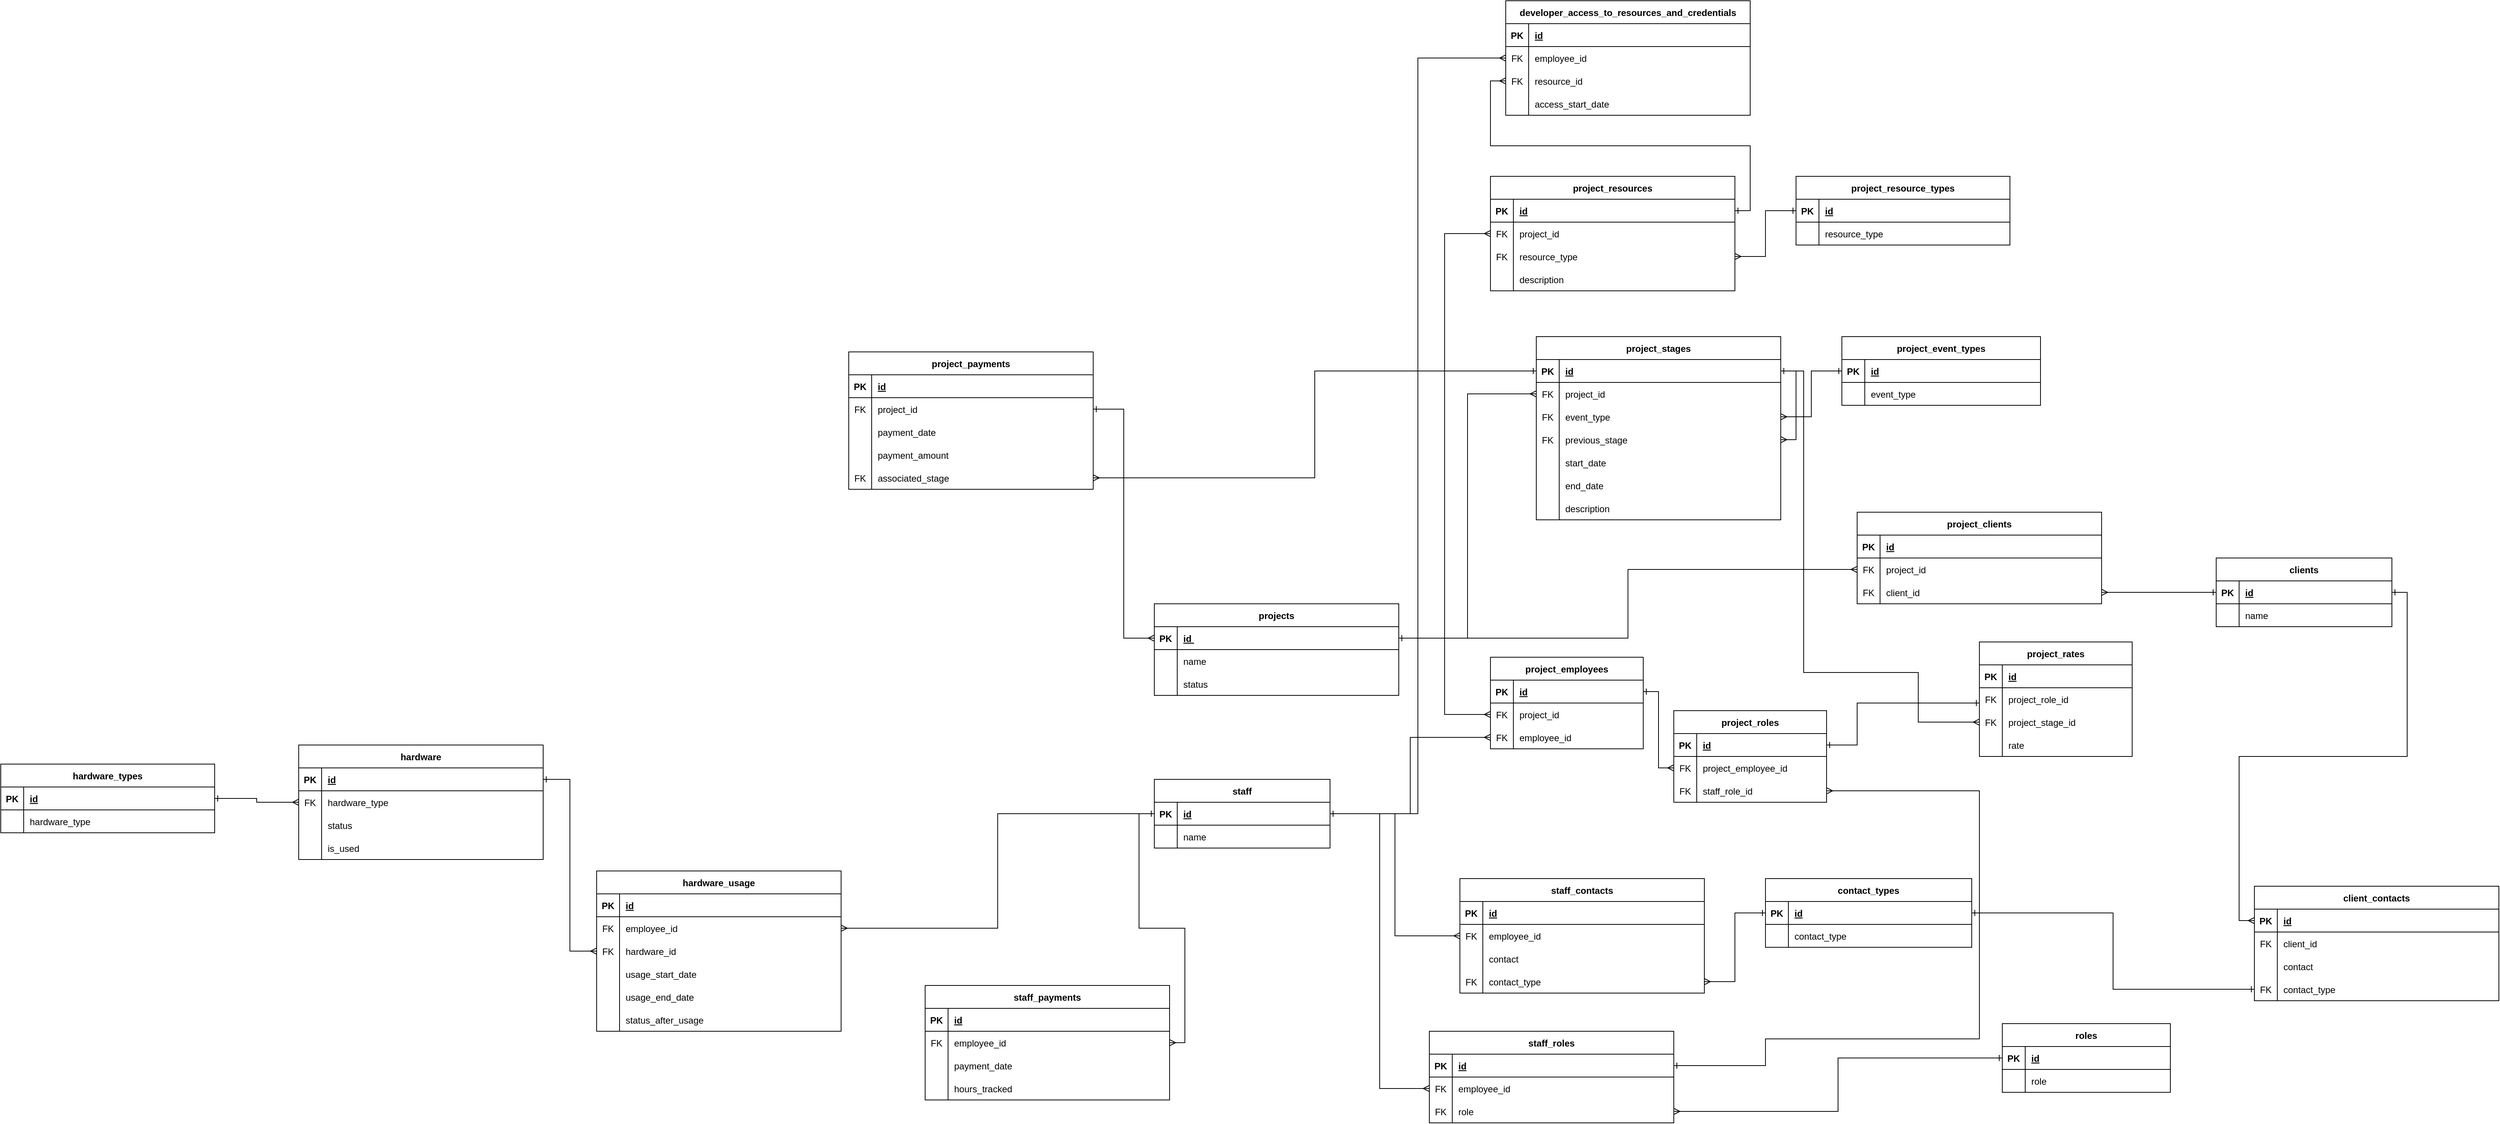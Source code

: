 <mxfile version="22.0.4" type="device">
  <diagram name="Page-1" id="a7904f86-f2b4-8e86-fa97-74104820619b">
    <mxGraphModel dx="6735" dy="1591" grid="1" gridSize="10" guides="1" tooltips="1" connect="1" arrows="1" fold="1" page="1" pageScale="1" pageWidth="1100" pageHeight="850" background="none" math="0" shadow="0">
      <root>
        <mxCell id="0" />
        <mxCell id="1" parent="0" />
        <mxCell id="GgH3XrxXZOgcFzUiFVwx-103" value="contact_types" style="shape=table;startSize=30;container=1;collapsible=1;childLayout=tableLayout;fixedRows=1;rowLines=0;fontStyle=1;align=center;resizeLast=1;" parent="1" vertex="1">
          <mxGeometry x="-2200" y="390" width="270" height="90" as="geometry" />
        </mxCell>
        <mxCell id="GgH3XrxXZOgcFzUiFVwx-104" value="" style="shape=tableRow;horizontal=0;startSize=0;swimlaneHead=0;swimlaneBody=0;fillColor=none;collapsible=0;dropTarget=0;points=[[0,0.5],[1,0.5]];portConstraint=eastwest;strokeColor=inherit;top=0;left=0;right=0;bottom=1;" parent="GgH3XrxXZOgcFzUiFVwx-103" vertex="1">
          <mxGeometry y="30" width="270" height="30" as="geometry" />
        </mxCell>
        <mxCell id="GgH3XrxXZOgcFzUiFVwx-105" value="PK" style="shape=partialRectangle;overflow=hidden;connectable=0;fillColor=none;strokeColor=inherit;top=0;left=0;bottom=0;right=0;fontStyle=1;" parent="GgH3XrxXZOgcFzUiFVwx-104" vertex="1">
          <mxGeometry width="30" height="30" as="geometry">
            <mxRectangle width="30" height="30" as="alternateBounds" />
          </mxGeometry>
        </mxCell>
        <mxCell id="GgH3XrxXZOgcFzUiFVwx-106" value="id" style="shape=partialRectangle;overflow=hidden;connectable=0;fillColor=none;align=left;strokeColor=inherit;top=0;left=0;bottom=0;right=0;spacingLeft=6;fontStyle=5;" parent="GgH3XrxXZOgcFzUiFVwx-104" vertex="1">
          <mxGeometry x="30" width="240" height="30" as="geometry">
            <mxRectangle width="240" height="30" as="alternateBounds" />
          </mxGeometry>
        </mxCell>
        <mxCell id="GgH3XrxXZOgcFzUiFVwx-107" value="" style="shape=tableRow;horizontal=0;startSize=0;swimlaneHead=0;swimlaneBody=0;fillColor=none;collapsible=0;dropTarget=0;points=[[0,0.5],[1,0.5]];portConstraint=eastwest;strokeColor=inherit;top=0;left=0;right=0;bottom=0;" parent="GgH3XrxXZOgcFzUiFVwx-103" vertex="1">
          <mxGeometry y="60" width="270" height="30" as="geometry" />
        </mxCell>
        <mxCell id="GgH3XrxXZOgcFzUiFVwx-108" value="" style="shape=partialRectangle;overflow=hidden;connectable=0;fillColor=none;strokeColor=inherit;top=0;left=0;bottom=0;right=0;" parent="GgH3XrxXZOgcFzUiFVwx-107" vertex="1">
          <mxGeometry width="30" height="30" as="geometry">
            <mxRectangle width="30" height="30" as="alternateBounds" />
          </mxGeometry>
        </mxCell>
        <mxCell id="GgH3XrxXZOgcFzUiFVwx-109" value="contact_type" style="shape=partialRectangle;overflow=hidden;connectable=0;fillColor=none;align=left;strokeColor=inherit;top=0;left=0;bottom=0;right=0;spacingLeft=6;" parent="GgH3XrxXZOgcFzUiFVwx-107" vertex="1">
          <mxGeometry x="30" width="240" height="30" as="geometry">
            <mxRectangle width="240" height="30" as="alternateBounds" />
          </mxGeometry>
        </mxCell>
        <mxCell id="GgH3XrxXZOgcFzUiFVwx-110" value="roles" style="shape=table;startSize=30;container=1;collapsible=1;childLayout=tableLayout;fixedRows=1;rowLines=0;fontStyle=1;align=center;resizeLast=1;" parent="1" vertex="1">
          <mxGeometry x="-1890" y="580" width="220" height="90" as="geometry" />
        </mxCell>
        <mxCell id="GgH3XrxXZOgcFzUiFVwx-111" value="" style="shape=tableRow;horizontal=0;startSize=0;swimlaneHead=0;swimlaneBody=0;fillColor=none;collapsible=0;dropTarget=0;points=[[0,0.5],[1,0.5]];portConstraint=eastwest;strokeColor=inherit;top=0;left=0;right=0;bottom=1;" parent="GgH3XrxXZOgcFzUiFVwx-110" vertex="1">
          <mxGeometry y="30" width="220" height="30" as="geometry" />
        </mxCell>
        <mxCell id="GgH3XrxXZOgcFzUiFVwx-112" value="PK" style="shape=partialRectangle;overflow=hidden;connectable=0;fillColor=none;strokeColor=inherit;top=0;left=0;bottom=0;right=0;fontStyle=1;" parent="GgH3XrxXZOgcFzUiFVwx-111" vertex="1">
          <mxGeometry width="30" height="30" as="geometry">
            <mxRectangle width="30" height="30" as="alternateBounds" />
          </mxGeometry>
        </mxCell>
        <mxCell id="GgH3XrxXZOgcFzUiFVwx-113" value="id" style="shape=partialRectangle;overflow=hidden;connectable=0;fillColor=none;align=left;strokeColor=inherit;top=0;left=0;bottom=0;right=0;spacingLeft=6;fontStyle=5;" parent="GgH3XrxXZOgcFzUiFVwx-111" vertex="1">
          <mxGeometry x="30" width="190" height="30" as="geometry">
            <mxRectangle width="190" height="30" as="alternateBounds" />
          </mxGeometry>
        </mxCell>
        <mxCell id="GgH3XrxXZOgcFzUiFVwx-114" value="" style="shape=tableRow;horizontal=0;startSize=0;swimlaneHead=0;swimlaneBody=0;fillColor=none;collapsible=0;dropTarget=0;points=[[0,0.5],[1,0.5]];portConstraint=eastwest;strokeColor=inherit;top=0;left=0;right=0;bottom=0;" parent="GgH3XrxXZOgcFzUiFVwx-110" vertex="1">
          <mxGeometry y="60" width="220" height="30" as="geometry" />
        </mxCell>
        <mxCell id="GgH3XrxXZOgcFzUiFVwx-115" value="" style="shape=partialRectangle;overflow=hidden;connectable=0;fillColor=none;strokeColor=inherit;top=0;left=0;bottom=0;right=0;" parent="GgH3XrxXZOgcFzUiFVwx-114" vertex="1">
          <mxGeometry width="30" height="30" as="geometry">
            <mxRectangle width="30" height="30" as="alternateBounds" />
          </mxGeometry>
        </mxCell>
        <mxCell id="GgH3XrxXZOgcFzUiFVwx-116" value="role " style="shape=partialRectangle;overflow=hidden;connectable=0;fillColor=none;align=left;strokeColor=inherit;top=0;left=0;bottom=0;right=0;spacingLeft=6;" parent="GgH3XrxXZOgcFzUiFVwx-114" vertex="1">
          <mxGeometry x="30" width="190" height="30" as="geometry">
            <mxRectangle width="190" height="30" as="alternateBounds" />
          </mxGeometry>
        </mxCell>
        <mxCell id="GgH3XrxXZOgcFzUiFVwx-117" value="staff" style="shape=table;startSize=30;container=1;collapsible=1;childLayout=tableLayout;fixedRows=1;rowLines=0;fontStyle=1;align=center;resizeLast=1;" parent="1" vertex="1">
          <mxGeometry x="-3000" y="260" width="230" height="90" as="geometry" />
        </mxCell>
        <mxCell id="GgH3XrxXZOgcFzUiFVwx-118" value="" style="shape=tableRow;horizontal=0;startSize=0;swimlaneHead=0;swimlaneBody=0;fillColor=none;collapsible=0;dropTarget=0;points=[[0,0.5],[1,0.5]];portConstraint=eastwest;strokeColor=inherit;top=0;left=0;right=0;bottom=1;" parent="GgH3XrxXZOgcFzUiFVwx-117" vertex="1">
          <mxGeometry y="30" width="230" height="30" as="geometry" />
        </mxCell>
        <mxCell id="GgH3XrxXZOgcFzUiFVwx-119" value="PK" style="shape=partialRectangle;overflow=hidden;connectable=0;fillColor=none;strokeColor=inherit;top=0;left=0;bottom=0;right=0;fontStyle=1;" parent="GgH3XrxXZOgcFzUiFVwx-118" vertex="1">
          <mxGeometry width="30" height="30" as="geometry">
            <mxRectangle width="30" height="30" as="alternateBounds" />
          </mxGeometry>
        </mxCell>
        <mxCell id="GgH3XrxXZOgcFzUiFVwx-120" value="id" style="shape=partialRectangle;overflow=hidden;connectable=0;fillColor=none;align=left;strokeColor=inherit;top=0;left=0;bottom=0;right=0;spacingLeft=6;fontStyle=5;" parent="GgH3XrxXZOgcFzUiFVwx-118" vertex="1">
          <mxGeometry x="30" width="200" height="30" as="geometry">
            <mxRectangle width="200" height="30" as="alternateBounds" />
          </mxGeometry>
        </mxCell>
        <mxCell id="GgH3XrxXZOgcFzUiFVwx-121" value="" style="shape=tableRow;horizontal=0;startSize=0;swimlaneHead=0;swimlaneBody=0;fillColor=none;collapsible=0;dropTarget=0;points=[[0,0.5],[1,0.5]];portConstraint=eastwest;strokeColor=inherit;top=0;left=0;right=0;bottom=0;" parent="GgH3XrxXZOgcFzUiFVwx-117" vertex="1">
          <mxGeometry y="60" width="230" height="30" as="geometry" />
        </mxCell>
        <mxCell id="GgH3XrxXZOgcFzUiFVwx-122" value="" style="shape=partialRectangle;overflow=hidden;connectable=0;fillColor=none;strokeColor=inherit;top=0;left=0;bottom=0;right=0;" parent="GgH3XrxXZOgcFzUiFVwx-121" vertex="1">
          <mxGeometry width="30" height="30" as="geometry">
            <mxRectangle width="30" height="30" as="alternateBounds" />
          </mxGeometry>
        </mxCell>
        <mxCell id="GgH3XrxXZOgcFzUiFVwx-123" value="name" style="shape=partialRectangle;overflow=hidden;connectable=0;fillColor=none;align=left;strokeColor=inherit;top=0;left=0;bottom=0;right=0;spacingLeft=6;" parent="GgH3XrxXZOgcFzUiFVwx-121" vertex="1">
          <mxGeometry x="30" width="200" height="30" as="geometry">
            <mxRectangle width="200" height="30" as="alternateBounds" />
          </mxGeometry>
        </mxCell>
        <mxCell id="GgH3XrxXZOgcFzUiFVwx-124" value="staff_contacts" style="shape=table;startSize=30;container=1;collapsible=1;childLayout=tableLayout;fixedRows=1;rowLines=0;fontStyle=1;align=center;resizeLast=1;" parent="1" vertex="1">
          <mxGeometry x="-2600" y="390" width="320" height="150" as="geometry" />
        </mxCell>
        <mxCell id="GgH3XrxXZOgcFzUiFVwx-125" value="" style="shape=tableRow;horizontal=0;startSize=0;swimlaneHead=0;swimlaneBody=0;fillColor=none;collapsible=0;dropTarget=0;points=[[0,0.5],[1,0.5]];portConstraint=eastwest;strokeColor=inherit;top=0;left=0;right=0;bottom=1;" parent="GgH3XrxXZOgcFzUiFVwx-124" vertex="1">
          <mxGeometry y="30" width="320" height="30" as="geometry" />
        </mxCell>
        <mxCell id="GgH3XrxXZOgcFzUiFVwx-126" value="PK" style="shape=partialRectangle;overflow=hidden;connectable=0;fillColor=none;strokeColor=inherit;top=0;left=0;bottom=0;right=0;fontStyle=1;" parent="GgH3XrxXZOgcFzUiFVwx-125" vertex="1">
          <mxGeometry width="30" height="30" as="geometry">
            <mxRectangle width="30" height="30" as="alternateBounds" />
          </mxGeometry>
        </mxCell>
        <mxCell id="GgH3XrxXZOgcFzUiFVwx-127" value="id" style="shape=partialRectangle;overflow=hidden;connectable=0;fillColor=none;align=left;strokeColor=inherit;top=0;left=0;bottom=0;right=0;spacingLeft=6;fontStyle=5;" parent="GgH3XrxXZOgcFzUiFVwx-125" vertex="1">
          <mxGeometry x="30" width="290" height="30" as="geometry">
            <mxRectangle width="290" height="30" as="alternateBounds" />
          </mxGeometry>
        </mxCell>
        <mxCell id="GgH3XrxXZOgcFzUiFVwx-128" value="" style="shape=tableRow;horizontal=0;startSize=0;swimlaneHead=0;swimlaneBody=0;fillColor=none;collapsible=0;dropTarget=0;points=[[0,0.5],[1,0.5]];portConstraint=eastwest;strokeColor=inherit;top=0;left=0;right=0;bottom=0;" parent="GgH3XrxXZOgcFzUiFVwx-124" vertex="1">
          <mxGeometry y="60" width="320" height="30" as="geometry" />
        </mxCell>
        <mxCell id="GgH3XrxXZOgcFzUiFVwx-129" value="FK" style="shape=partialRectangle;overflow=hidden;connectable=0;fillColor=none;strokeColor=inherit;top=0;left=0;bottom=0;right=0;" parent="GgH3XrxXZOgcFzUiFVwx-128" vertex="1">
          <mxGeometry width="30" height="30" as="geometry">
            <mxRectangle width="30" height="30" as="alternateBounds" />
          </mxGeometry>
        </mxCell>
        <mxCell id="GgH3XrxXZOgcFzUiFVwx-130" value="employee_id" style="shape=partialRectangle;overflow=hidden;connectable=0;fillColor=none;align=left;strokeColor=inherit;top=0;left=0;bottom=0;right=0;spacingLeft=6;" parent="GgH3XrxXZOgcFzUiFVwx-128" vertex="1">
          <mxGeometry x="30" width="290" height="30" as="geometry">
            <mxRectangle width="290" height="30" as="alternateBounds" />
          </mxGeometry>
        </mxCell>
        <mxCell id="GgH3XrxXZOgcFzUiFVwx-131" value="" style="shape=tableRow;horizontal=0;startSize=0;swimlaneHead=0;swimlaneBody=0;fillColor=none;collapsible=0;dropTarget=0;points=[[0,0.5],[1,0.5]];portConstraint=eastwest;strokeColor=inherit;top=0;left=0;right=0;bottom=0;" parent="GgH3XrxXZOgcFzUiFVwx-124" vertex="1">
          <mxGeometry y="90" width="320" height="30" as="geometry" />
        </mxCell>
        <mxCell id="GgH3XrxXZOgcFzUiFVwx-132" value="" style="shape=partialRectangle;overflow=hidden;connectable=0;fillColor=none;strokeColor=inherit;top=0;left=0;bottom=0;right=0;" parent="GgH3XrxXZOgcFzUiFVwx-131" vertex="1">
          <mxGeometry width="30" height="30" as="geometry">
            <mxRectangle width="30" height="30" as="alternateBounds" />
          </mxGeometry>
        </mxCell>
        <mxCell id="GgH3XrxXZOgcFzUiFVwx-133" value="contact" style="shape=partialRectangle;overflow=hidden;connectable=0;fillColor=none;align=left;strokeColor=inherit;top=0;left=0;bottom=0;right=0;spacingLeft=6;" parent="GgH3XrxXZOgcFzUiFVwx-131" vertex="1">
          <mxGeometry x="30" width="290" height="30" as="geometry">
            <mxRectangle width="290" height="30" as="alternateBounds" />
          </mxGeometry>
        </mxCell>
        <mxCell id="GgH3XrxXZOgcFzUiFVwx-134" value="" style="shape=tableRow;horizontal=0;startSize=0;swimlaneHead=0;swimlaneBody=0;fillColor=none;collapsible=0;dropTarget=0;points=[[0,0.5],[1,0.5]];portConstraint=eastwest;strokeColor=inherit;top=0;left=0;right=0;bottom=0;" parent="GgH3XrxXZOgcFzUiFVwx-124" vertex="1">
          <mxGeometry y="120" width="320" height="30" as="geometry" />
        </mxCell>
        <mxCell id="GgH3XrxXZOgcFzUiFVwx-135" value="FK" style="shape=partialRectangle;overflow=hidden;connectable=0;fillColor=none;strokeColor=inherit;top=0;left=0;bottom=0;right=0;" parent="GgH3XrxXZOgcFzUiFVwx-134" vertex="1">
          <mxGeometry width="30" height="30" as="geometry">
            <mxRectangle width="30" height="30" as="alternateBounds" />
          </mxGeometry>
        </mxCell>
        <mxCell id="GgH3XrxXZOgcFzUiFVwx-136" value="contact_type" style="shape=partialRectangle;overflow=hidden;connectable=0;fillColor=none;align=left;strokeColor=inherit;top=0;left=0;bottom=0;right=0;spacingLeft=6;" parent="GgH3XrxXZOgcFzUiFVwx-134" vertex="1">
          <mxGeometry x="30" width="290" height="30" as="geometry">
            <mxRectangle width="290" height="30" as="alternateBounds" />
          </mxGeometry>
        </mxCell>
        <mxCell id="GgH3XrxXZOgcFzUiFVwx-143" value="staff_roles" style="shape=table;startSize=30;container=1;collapsible=1;childLayout=tableLayout;fixedRows=1;rowLines=0;fontStyle=1;align=center;resizeLast=1;" parent="1" vertex="1">
          <mxGeometry x="-2640" y="590" width="320" height="120" as="geometry" />
        </mxCell>
        <mxCell id="GgH3XrxXZOgcFzUiFVwx-144" value="" style="shape=tableRow;horizontal=0;startSize=0;swimlaneHead=0;swimlaneBody=0;fillColor=none;collapsible=0;dropTarget=0;points=[[0,0.5],[1,0.5]];portConstraint=eastwest;strokeColor=inherit;top=0;left=0;right=0;bottom=1;" parent="GgH3XrxXZOgcFzUiFVwx-143" vertex="1">
          <mxGeometry y="30" width="320" height="30" as="geometry" />
        </mxCell>
        <mxCell id="GgH3XrxXZOgcFzUiFVwx-145" value="PK" style="shape=partialRectangle;overflow=hidden;connectable=0;fillColor=none;strokeColor=inherit;top=0;left=0;bottom=0;right=0;fontStyle=1;" parent="GgH3XrxXZOgcFzUiFVwx-144" vertex="1">
          <mxGeometry width="30" height="30" as="geometry">
            <mxRectangle width="30" height="30" as="alternateBounds" />
          </mxGeometry>
        </mxCell>
        <mxCell id="GgH3XrxXZOgcFzUiFVwx-146" value="id" style="shape=partialRectangle;overflow=hidden;connectable=0;fillColor=none;align=left;strokeColor=inherit;top=0;left=0;bottom=0;right=0;spacingLeft=6;fontStyle=5;" parent="GgH3XrxXZOgcFzUiFVwx-144" vertex="1">
          <mxGeometry x="30" width="290" height="30" as="geometry">
            <mxRectangle width="290" height="30" as="alternateBounds" />
          </mxGeometry>
        </mxCell>
        <mxCell id="GgH3XrxXZOgcFzUiFVwx-147" value="" style="shape=tableRow;horizontal=0;startSize=0;swimlaneHead=0;swimlaneBody=0;fillColor=none;collapsible=0;dropTarget=0;points=[[0,0.5],[1,0.5]];portConstraint=eastwest;strokeColor=inherit;top=0;left=0;right=0;bottom=0;" parent="GgH3XrxXZOgcFzUiFVwx-143" vertex="1">
          <mxGeometry y="60" width="320" height="30" as="geometry" />
        </mxCell>
        <mxCell id="GgH3XrxXZOgcFzUiFVwx-148" value="FK" style="shape=partialRectangle;overflow=hidden;connectable=0;fillColor=none;strokeColor=inherit;top=0;left=0;bottom=0;right=0;" parent="GgH3XrxXZOgcFzUiFVwx-147" vertex="1">
          <mxGeometry width="30" height="30" as="geometry">
            <mxRectangle width="30" height="30" as="alternateBounds" />
          </mxGeometry>
        </mxCell>
        <mxCell id="GgH3XrxXZOgcFzUiFVwx-149" value="employee_id" style="shape=partialRectangle;overflow=hidden;connectable=0;fillColor=none;align=left;strokeColor=inherit;top=0;left=0;bottom=0;right=0;spacingLeft=6;" parent="GgH3XrxXZOgcFzUiFVwx-147" vertex="1">
          <mxGeometry x="30" width="290" height="30" as="geometry">
            <mxRectangle width="290" height="30" as="alternateBounds" />
          </mxGeometry>
        </mxCell>
        <mxCell id="GgH3XrxXZOgcFzUiFVwx-150" value="" style="shape=tableRow;horizontal=0;startSize=0;swimlaneHead=0;swimlaneBody=0;fillColor=none;collapsible=0;dropTarget=0;points=[[0,0.5],[1,0.5]];portConstraint=eastwest;strokeColor=inherit;top=0;left=0;right=0;bottom=0;" parent="GgH3XrxXZOgcFzUiFVwx-143" vertex="1">
          <mxGeometry y="90" width="320" height="30" as="geometry" />
        </mxCell>
        <mxCell id="GgH3XrxXZOgcFzUiFVwx-151" value="FK" style="shape=partialRectangle;overflow=hidden;connectable=0;fillColor=none;strokeColor=inherit;top=0;left=0;bottom=0;right=0;" parent="GgH3XrxXZOgcFzUiFVwx-150" vertex="1">
          <mxGeometry width="30" height="30" as="geometry">
            <mxRectangle width="30" height="30" as="alternateBounds" />
          </mxGeometry>
        </mxCell>
        <mxCell id="GgH3XrxXZOgcFzUiFVwx-152" value="role" style="shape=partialRectangle;overflow=hidden;connectable=0;fillColor=none;align=left;strokeColor=inherit;top=0;left=0;bottom=0;right=0;spacingLeft=6;" parent="GgH3XrxXZOgcFzUiFVwx-150" vertex="1">
          <mxGeometry x="30" width="290" height="30" as="geometry">
            <mxRectangle width="290" height="30" as="alternateBounds" />
          </mxGeometry>
        </mxCell>
        <mxCell id="GgH3XrxXZOgcFzUiFVwx-159" value="project_event_types" style="shape=table;startSize=30;container=1;collapsible=1;childLayout=tableLayout;fixedRows=1;rowLines=0;fontStyle=1;align=center;resizeLast=1;" parent="1" vertex="1">
          <mxGeometry x="-2100" y="-320" width="260" height="90" as="geometry" />
        </mxCell>
        <mxCell id="GgH3XrxXZOgcFzUiFVwx-160" value="" style="shape=tableRow;horizontal=0;startSize=0;swimlaneHead=0;swimlaneBody=0;fillColor=none;collapsible=0;dropTarget=0;points=[[0,0.5],[1,0.5]];portConstraint=eastwest;strokeColor=inherit;top=0;left=0;right=0;bottom=1;" parent="GgH3XrxXZOgcFzUiFVwx-159" vertex="1">
          <mxGeometry y="30" width="260" height="30" as="geometry" />
        </mxCell>
        <mxCell id="GgH3XrxXZOgcFzUiFVwx-161" value="PK" style="shape=partialRectangle;overflow=hidden;connectable=0;fillColor=none;strokeColor=inherit;top=0;left=0;bottom=0;right=0;fontStyle=1;" parent="GgH3XrxXZOgcFzUiFVwx-160" vertex="1">
          <mxGeometry width="30" height="30" as="geometry">
            <mxRectangle width="30" height="30" as="alternateBounds" />
          </mxGeometry>
        </mxCell>
        <mxCell id="GgH3XrxXZOgcFzUiFVwx-162" value="id" style="shape=partialRectangle;overflow=hidden;connectable=0;fillColor=none;align=left;strokeColor=inherit;top=0;left=0;bottom=0;right=0;spacingLeft=6;fontStyle=5;" parent="GgH3XrxXZOgcFzUiFVwx-160" vertex="1">
          <mxGeometry x="30" width="230" height="30" as="geometry">
            <mxRectangle width="230" height="30" as="alternateBounds" />
          </mxGeometry>
        </mxCell>
        <mxCell id="GgH3XrxXZOgcFzUiFVwx-163" value="" style="shape=tableRow;horizontal=0;startSize=0;swimlaneHead=0;swimlaneBody=0;fillColor=none;collapsible=0;dropTarget=0;points=[[0,0.5],[1,0.5]];portConstraint=eastwest;strokeColor=inherit;top=0;left=0;right=0;bottom=0;" parent="GgH3XrxXZOgcFzUiFVwx-159" vertex="1">
          <mxGeometry y="60" width="260" height="30" as="geometry" />
        </mxCell>
        <mxCell id="GgH3XrxXZOgcFzUiFVwx-164" value="" style="shape=partialRectangle;overflow=hidden;connectable=0;fillColor=none;strokeColor=inherit;top=0;left=0;bottom=0;right=0;" parent="GgH3XrxXZOgcFzUiFVwx-163" vertex="1">
          <mxGeometry width="30" height="30" as="geometry">
            <mxRectangle width="30" height="30" as="alternateBounds" />
          </mxGeometry>
        </mxCell>
        <mxCell id="GgH3XrxXZOgcFzUiFVwx-165" value="event_type" style="shape=partialRectangle;overflow=hidden;connectable=0;fillColor=none;align=left;strokeColor=inherit;top=0;left=0;bottom=0;right=0;spacingLeft=6;" parent="GgH3XrxXZOgcFzUiFVwx-163" vertex="1">
          <mxGeometry x="30" width="230" height="30" as="geometry">
            <mxRectangle width="230" height="30" as="alternateBounds" />
          </mxGeometry>
        </mxCell>
        <mxCell id="GgH3XrxXZOgcFzUiFVwx-166" value="project_resource_types" style="shape=table;startSize=30;container=1;collapsible=1;childLayout=tableLayout;fixedRows=1;rowLines=0;fontStyle=1;align=center;resizeLast=1;" parent="1" vertex="1">
          <mxGeometry x="-2160" y="-530" width="280" height="90" as="geometry" />
        </mxCell>
        <mxCell id="GgH3XrxXZOgcFzUiFVwx-167" value="" style="shape=tableRow;horizontal=0;startSize=0;swimlaneHead=0;swimlaneBody=0;fillColor=none;collapsible=0;dropTarget=0;points=[[0,0.5],[1,0.5]];portConstraint=eastwest;strokeColor=inherit;top=0;left=0;right=0;bottom=1;" parent="GgH3XrxXZOgcFzUiFVwx-166" vertex="1">
          <mxGeometry y="30" width="280" height="30" as="geometry" />
        </mxCell>
        <mxCell id="GgH3XrxXZOgcFzUiFVwx-168" value="PK" style="shape=partialRectangle;overflow=hidden;connectable=0;fillColor=none;strokeColor=inherit;top=0;left=0;bottom=0;right=0;fontStyle=1;" parent="GgH3XrxXZOgcFzUiFVwx-167" vertex="1">
          <mxGeometry width="30" height="30" as="geometry">
            <mxRectangle width="30" height="30" as="alternateBounds" />
          </mxGeometry>
        </mxCell>
        <mxCell id="GgH3XrxXZOgcFzUiFVwx-169" value="id" style="shape=partialRectangle;overflow=hidden;connectable=0;fillColor=none;align=left;strokeColor=inherit;top=0;left=0;bottom=0;right=0;spacingLeft=6;fontStyle=5;" parent="GgH3XrxXZOgcFzUiFVwx-167" vertex="1">
          <mxGeometry x="30" width="250" height="30" as="geometry">
            <mxRectangle width="250" height="30" as="alternateBounds" />
          </mxGeometry>
        </mxCell>
        <mxCell id="GgH3XrxXZOgcFzUiFVwx-170" value="" style="shape=tableRow;horizontal=0;startSize=0;swimlaneHead=0;swimlaneBody=0;fillColor=none;collapsible=0;dropTarget=0;points=[[0,0.5],[1,0.5]];portConstraint=eastwest;strokeColor=inherit;top=0;left=0;right=0;bottom=0;" parent="GgH3XrxXZOgcFzUiFVwx-166" vertex="1">
          <mxGeometry y="60" width="280" height="30" as="geometry" />
        </mxCell>
        <mxCell id="GgH3XrxXZOgcFzUiFVwx-171" value="" style="shape=partialRectangle;overflow=hidden;connectable=0;fillColor=none;strokeColor=inherit;top=0;left=0;bottom=0;right=0;" parent="GgH3XrxXZOgcFzUiFVwx-170" vertex="1">
          <mxGeometry width="30" height="30" as="geometry">
            <mxRectangle width="30" height="30" as="alternateBounds" />
          </mxGeometry>
        </mxCell>
        <mxCell id="GgH3XrxXZOgcFzUiFVwx-172" value="resource_type " style="shape=partialRectangle;overflow=hidden;connectable=0;fillColor=none;align=left;strokeColor=inherit;top=0;left=0;bottom=0;right=0;spacingLeft=6;" parent="GgH3XrxXZOgcFzUiFVwx-170" vertex="1">
          <mxGeometry x="30" width="250" height="30" as="geometry">
            <mxRectangle width="250" height="30" as="alternateBounds" />
          </mxGeometry>
        </mxCell>
        <mxCell id="GgH3XrxXZOgcFzUiFVwx-173" value="projects" style="shape=table;startSize=30;container=1;collapsible=1;childLayout=tableLayout;fixedRows=1;rowLines=0;fontStyle=1;align=center;resizeLast=1;" parent="1" vertex="1">
          <mxGeometry x="-3000" y="30" width="320" height="120" as="geometry" />
        </mxCell>
        <mxCell id="GgH3XrxXZOgcFzUiFVwx-174" value="" style="shape=tableRow;horizontal=0;startSize=0;swimlaneHead=0;swimlaneBody=0;fillColor=none;collapsible=0;dropTarget=0;points=[[0,0.5],[1,0.5]];portConstraint=eastwest;strokeColor=inherit;top=0;left=0;right=0;bottom=1;" parent="GgH3XrxXZOgcFzUiFVwx-173" vertex="1">
          <mxGeometry y="30" width="320" height="30" as="geometry" />
        </mxCell>
        <mxCell id="GgH3XrxXZOgcFzUiFVwx-175" value="PK" style="shape=partialRectangle;overflow=hidden;connectable=0;fillColor=none;strokeColor=inherit;top=0;left=0;bottom=0;right=0;fontStyle=1;" parent="GgH3XrxXZOgcFzUiFVwx-174" vertex="1">
          <mxGeometry width="30" height="30" as="geometry">
            <mxRectangle width="30" height="30" as="alternateBounds" />
          </mxGeometry>
        </mxCell>
        <mxCell id="GgH3XrxXZOgcFzUiFVwx-176" value="id " style="shape=partialRectangle;overflow=hidden;connectable=0;fillColor=none;align=left;strokeColor=inherit;top=0;left=0;bottom=0;right=0;spacingLeft=6;fontStyle=5;" parent="GgH3XrxXZOgcFzUiFVwx-174" vertex="1">
          <mxGeometry x="30" width="290" height="30" as="geometry">
            <mxRectangle width="290" height="30" as="alternateBounds" />
          </mxGeometry>
        </mxCell>
        <mxCell id="GgH3XrxXZOgcFzUiFVwx-177" value="" style="shape=tableRow;horizontal=0;startSize=0;swimlaneHead=0;swimlaneBody=0;fillColor=none;collapsible=0;dropTarget=0;points=[[0,0.5],[1,0.5]];portConstraint=eastwest;strokeColor=inherit;top=0;left=0;right=0;bottom=0;" parent="GgH3XrxXZOgcFzUiFVwx-173" vertex="1">
          <mxGeometry y="60" width="320" height="30" as="geometry" />
        </mxCell>
        <mxCell id="GgH3XrxXZOgcFzUiFVwx-178" value="" style="shape=partialRectangle;overflow=hidden;connectable=0;fillColor=none;strokeColor=inherit;top=0;left=0;bottom=0;right=0;" parent="GgH3XrxXZOgcFzUiFVwx-177" vertex="1">
          <mxGeometry width="30" height="30" as="geometry">
            <mxRectangle width="30" height="30" as="alternateBounds" />
          </mxGeometry>
        </mxCell>
        <mxCell id="GgH3XrxXZOgcFzUiFVwx-179" value="name " style="shape=partialRectangle;overflow=hidden;connectable=0;fillColor=none;align=left;strokeColor=inherit;top=0;left=0;bottom=0;right=0;spacingLeft=6;" parent="GgH3XrxXZOgcFzUiFVwx-177" vertex="1">
          <mxGeometry x="30" width="290" height="30" as="geometry">
            <mxRectangle width="290" height="30" as="alternateBounds" />
          </mxGeometry>
        </mxCell>
        <mxCell id="GgH3XrxXZOgcFzUiFVwx-180" value="" style="shape=tableRow;horizontal=0;startSize=0;swimlaneHead=0;swimlaneBody=0;fillColor=none;collapsible=0;dropTarget=0;points=[[0,0.5],[1,0.5]];portConstraint=eastwest;strokeColor=inherit;top=0;left=0;right=0;bottom=0;" parent="GgH3XrxXZOgcFzUiFVwx-173" vertex="1">
          <mxGeometry y="90" width="320" height="30" as="geometry" />
        </mxCell>
        <mxCell id="GgH3XrxXZOgcFzUiFVwx-181" value="" style="shape=partialRectangle;overflow=hidden;connectable=0;fillColor=none;strokeColor=inherit;top=0;left=0;bottom=0;right=0;" parent="GgH3XrxXZOgcFzUiFVwx-180" vertex="1">
          <mxGeometry width="30" height="30" as="geometry">
            <mxRectangle width="30" height="30" as="alternateBounds" />
          </mxGeometry>
        </mxCell>
        <mxCell id="GgH3XrxXZOgcFzUiFVwx-182" value="status" style="shape=partialRectangle;overflow=hidden;connectable=0;fillColor=none;align=left;strokeColor=inherit;top=0;left=0;bottom=0;right=0;spacingLeft=6;" parent="GgH3XrxXZOgcFzUiFVwx-180" vertex="1">
          <mxGeometry x="30" width="290" height="30" as="geometry">
            <mxRectangle width="290" height="30" as="alternateBounds" />
          </mxGeometry>
        </mxCell>
        <mxCell id="GgH3XrxXZOgcFzUiFVwx-183" value="project_stages" style="shape=table;startSize=30;container=1;collapsible=1;childLayout=tableLayout;fixedRows=1;rowLines=0;fontStyle=1;align=center;resizeLast=1;" parent="1" vertex="1">
          <mxGeometry x="-2500" y="-320" width="320" height="240" as="geometry" />
        </mxCell>
        <mxCell id="GgH3XrxXZOgcFzUiFVwx-184" value="" style="shape=tableRow;horizontal=0;startSize=0;swimlaneHead=0;swimlaneBody=0;fillColor=none;collapsible=0;dropTarget=0;points=[[0,0.5],[1,0.5]];portConstraint=eastwest;strokeColor=inherit;top=0;left=0;right=0;bottom=1;" parent="GgH3XrxXZOgcFzUiFVwx-183" vertex="1">
          <mxGeometry y="30" width="320" height="30" as="geometry" />
        </mxCell>
        <mxCell id="GgH3XrxXZOgcFzUiFVwx-185" value="PK" style="shape=partialRectangle;overflow=hidden;connectable=0;fillColor=none;strokeColor=inherit;top=0;left=0;bottom=0;right=0;fontStyle=1;" parent="GgH3XrxXZOgcFzUiFVwx-184" vertex="1">
          <mxGeometry width="30" height="30" as="geometry">
            <mxRectangle width="30" height="30" as="alternateBounds" />
          </mxGeometry>
        </mxCell>
        <mxCell id="GgH3XrxXZOgcFzUiFVwx-186" value="id" style="shape=partialRectangle;overflow=hidden;connectable=0;fillColor=none;align=left;strokeColor=inherit;top=0;left=0;bottom=0;right=0;spacingLeft=6;fontStyle=5;" parent="GgH3XrxXZOgcFzUiFVwx-184" vertex="1">
          <mxGeometry x="30" width="290" height="30" as="geometry">
            <mxRectangle width="290" height="30" as="alternateBounds" />
          </mxGeometry>
        </mxCell>
        <mxCell id="GgH3XrxXZOgcFzUiFVwx-187" value="" style="shape=tableRow;horizontal=0;startSize=0;swimlaneHead=0;swimlaneBody=0;fillColor=none;collapsible=0;dropTarget=0;points=[[0,0.5],[1,0.5]];portConstraint=eastwest;strokeColor=inherit;top=0;left=0;right=0;bottom=0;" parent="GgH3XrxXZOgcFzUiFVwx-183" vertex="1">
          <mxGeometry y="60" width="320" height="30" as="geometry" />
        </mxCell>
        <mxCell id="GgH3XrxXZOgcFzUiFVwx-188" value="FK" style="shape=partialRectangle;overflow=hidden;connectable=0;fillColor=none;strokeColor=inherit;top=0;left=0;bottom=0;right=0;" parent="GgH3XrxXZOgcFzUiFVwx-187" vertex="1">
          <mxGeometry width="30" height="30" as="geometry">
            <mxRectangle width="30" height="30" as="alternateBounds" />
          </mxGeometry>
        </mxCell>
        <mxCell id="GgH3XrxXZOgcFzUiFVwx-189" value="project_id " style="shape=partialRectangle;overflow=hidden;connectable=0;fillColor=none;align=left;strokeColor=inherit;top=0;left=0;bottom=0;right=0;spacingLeft=6;" parent="GgH3XrxXZOgcFzUiFVwx-187" vertex="1">
          <mxGeometry x="30" width="290" height="30" as="geometry">
            <mxRectangle width="290" height="30" as="alternateBounds" />
          </mxGeometry>
        </mxCell>
        <mxCell id="GgH3XrxXZOgcFzUiFVwx-190" value="" style="shape=tableRow;horizontal=0;startSize=0;swimlaneHead=0;swimlaneBody=0;fillColor=none;collapsible=0;dropTarget=0;points=[[0,0.5],[1,0.5]];portConstraint=eastwest;strokeColor=inherit;top=0;left=0;right=0;bottom=0;" parent="GgH3XrxXZOgcFzUiFVwx-183" vertex="1">
          <mxGeometry y="90" width="320" height="30" as="geometry" />
        </mxCell>
        <mxCell id="GgH3XrxXZOgcFzUiFVwx-191" value="FK" style="shape=partialRectangle;overflow=hidden;connectable=0;fillColor=none;strokeColor=inherit;top=0;left=0;bottom=0;right=0;" parent="GgH3XrxXZOgcFzUiFVwx-190" vertex="1">
          <mxGeometry width="30" height="30" as="geometry">
            <mxRectangle width="30" height="30" as="alternateBounds" />
          </mxGeometry>
        </mxCell>
        <mxCell id="GgH3XrxXZOgcFzUiFVwx-192" value="event_type " style="shape=partialRectangle;overflow=hidden;connectable=0;fillColor=none;align=left;strokeColor=inherit;top=0;left=0;bottom=0;right=0;spacingLeft=6;" parent="GgH3XrxXZOgcFzUiFVwx-190" vertex="1">
          <mxGeometry x="30" width="290" height="30" as="geometry">
            <mxRectangle width="290" height="30" as="alternateBounds" />
          </mxGeometry>
        </mxCell>
        <mxCell id="DNNfsPWIC5k9nmALeu9J-16" value="" style="shape=tableRow;horizontal=0;startSize=0;swimlaneHead=0;swimlaneBody=0;fillColor=none;collapsible=0;dropTarget=0;points=[[0,0.5],[1,0.5]];portConstraint=eastwest;top=0;left=0;right=0;bottom=0;" parent="GgH3XrxXZOgcFzUiFVwx-183" vertex="1">
          <mxGeometry y="120" width="320" height="30" as="geometry" />
        </mxCell>
        <mxCell id="DNNfsPWIC5k9nmALeu9J-17" value="FK" style="shape=partialRectangle;connectable=0;fillColor=none;top=0;left=0;bottom=0;right=0;editable=1;overflow=hidden;" parent="DNNfsPWIC5k9nmALeu9J-16" vertex="1">
          <mxGeometry width="30" height="30" as="geometry">
            <mxRectangle width="30" height="30" as="alternateBounds" />
          </mxGeometry>
        </mxCell>
        <mxCell id="DNNfsPWIC5k9nmALeu9J-18" value="previous_stage" style="shape=partialRectangle;connectable=0;fillColor=none;top=0;left=0;bottom=0;right=0;align=left;spacingLeft=6;overflow=hidden;" parent="DNNfsPWIC5k9nmALeu9J-16" vertex="1">
          <mxGeometry x="30" width="290" height="30" as="geometry">
            <mxRectangle width="290" height="30" as="alternateBounds" />
          </mxGeometry>
        </mxCell>
        <mxCell id="DNNfsPWIC5k9nmALeu9J-7" value="" style="shape=tableRow;horizontal=0;startSize=0;swimlaneHead=0;swimlaneBody=0;fillColor=none;collapsible=0;dropTarget=0;points=[[0,0.5],[1,0.5]];portConstraint=eastwest;top=0;left=0;right=0;bottom=0;" parent="GgH3XrxXZOgcFzUiFVwx-183" vertex="1">
          <mxGeometry y="150" width="320" height="30" as="geometry" />
        </mxCell>
        <mxCell id="DNNfsPWIC5k9nmALeu9J-8" value="" style="shape=partialRectangle;connectable=0;fillColor=none;top=0;left=0;bottom=0;right=0;editable=1;overflow=hidden;" parent="DNNfsPWIC5k9nmALeu9J-7" vertex="1">
          <mxGeometry width="30" height="30" as="geometry">
            <mxRectangle width="30" height="30" as="alternateBounds" />
          </mxGeometry>
        </mxCell>
        <mxCell id="DNNfsPWIC5k9nmALeu9J-9" value="start_date" style="shape=partialRectangle;connectable=0;fillColor=none;top=0;left=0;bottom=0;right=0;align=left;spacingLeft=6;overflow=hidden;" parent="DNNfsPWIC5k9nmALeu9J-7" vertex="1">
          <mxGeometry x="30" width="290" height="30" as="geometry">
            <mxRectangle width="290" height="30" as="alternateBounds" />
          </mxGeometry>
        </mxCell>
        <mxCell id="DNNfsPWIC5k9nmALeu9J-13" value="" style="shape=tableRow;horizontal=0;startSize=0;swimlaneHead=0;swimlaneBody=0;fillColor=none;collapsible=0;dropTarget=0;points=[[0,0.5],[1,0.5]];portConstraint=eastwest;top=0;left=0;right=0;bottom=0;" parent="GgH3XrxXZOgcFzUiFVwx-183" vertex="1">
          <mxGeometry y="180" width="320" height="30" as="geometry" />
        </mxCell>
        <mxCell id="DNNfsPWIC5k9nmALeu9J-14" value="" style="shape=partialRectangle;connectable=0;fillColor=none;top=0;left=0;bottom=0;right=0;editable=1;overflow=hidden;" parent="DNNfsPWIC5k9nmALeu9J-13" vertex="1">
          <mxGeometry width="30" height="30" as="geometry">
            <mxRectangle width="30" height="30" as="alternateBounds" />
          </mxGeometry>
        </mxCell>
        <mxCell id="DNNfsPWIC5k9nmALeu9J-15" value="end_date" style="shape=partialRectangle;connectable=0;fillColor=none;top=0;left=0;bottom=0;right=0;align=left;spacingLeft=6;overflow=hidden;" parent="DNNfsPWIC5k9nmALeu9J-13" vertex="1">
          <mxGeometry x="30" width="290" height="30" as="geometry">
            <mxRectangle width="290" height="30" as="alternateBounds" />
          </mxGeometry>
        </mxCell>
        <mxCell id="GgH3XrxXZOgcFzUiFVwx-193" value="" style="shape=tableRow;horizontal=0;startSize=0;swimlaneHead=0;swimlaneBody=0;fillColor=none;collapsible=0;dropTarget=0;points=[[0,0.5],[1,0.5]];portConstraint=eastwest;strokeColor=inherit;top=0;left=0;right=0;bottom=0;" parent="GgH3XrxXZOgcFzUiFVwx-183" vertex="1">
          <mxGeometry y="210" width="320" height="30" as="geometry" />
        </mxCell>
        <mxCell id="GgH3XrxXZOgcFzUiFVwx-194" value="" style="shape=partialRectangle;overflow=hidden;connectable=0;fillColor=none;strokeColor=inherit;top=0;left=0;bottom=0;right=0;" parent="GgH3XrxXZOgcFzUiFVwx-193" vertex="1">
          <mxGeometry width="30" height="30" as="geometry">
            <mxRectangle width="30" height="30" as="alternateBounds" />
          </mxGeometry>
        </mxCell>
        <mxCell id="GgH3XrxXZOgcFzUiFVwx-195" value="description " style="shape=partialRectangle;overflow=hidden;connectable=0;fillColor=none;align=left;strokeColor=inherit;top=0;left=0;bottom=0;right=0;spacingLeft=6;" parent="GgH3XrxXZOgcFzUiFVwx-193" vertex="1">
          <mxGeometry x="30" width="290" height="30" as="geometry">
            <mxRectangle width="290" height="30" as="alternateBounds" />
          </mxGeometry>
        </mxCell>
        <mxCell id="DNNfsPWIC5k9nmALeu9J-19" style="edgeStyle=orthogonalEdgeStyle;rounded=0;orthogonalLoop=1;jettySize=auto;html=1;startArrow=ERmany;startFill=0;endArrow=ERone;endFill=0;" parent="GgH3XrxXZOgcFzUiFVwx-183" source="DNNfsPWIC5k9nmALeu9J-16" target="GgH3XrxXZOgcFzUiFVwx-184" edge="1">
          <mxGeometry relative="1" as="geometry">
            <mxPoint x="330" y="115" as="sourcePoint" />
            <mxPoint x="410" y="55" as="targetPoint" />
            <Array as="points">
              <mxPoint x="340" y="135" />
              <mxPoint x="340" y="45" />
            </Array>
          </mxGeometry>
        </mxCell>
        <mxCell id="GgH3XrxXZOgcFzUiFVwx-202" value="project_resources" style="shape=table;startSize=30;container=1;collapsible=1;childLayout=tableLayout;fixedRows=1;rowLines=0;fontStyle=1;align=center;resizeLast=1;" parent="1" vertex="1">
          <mxGeometry x="-2560" y="-530" width="320" height="150" as="geometry" />
        </mxCell>
        <mxCell id="GgH3XrxXZOgcFzUiFVwx-203" value="" style="shape=tableRow;horizontal=0;startSize=0;swimlaneHead=0;swimlaneBody=0;fillColor=none;collapsible=0;dropTarget=0;points=[[0,0.5],[1,0.5]];portConstraint=eastwest;strokeColor=inherit;top=0;left=0;right=0;bottom=1;" parent="GgH3XrxXZOgcFzUiFVwx-202" vertex="1">
          <mxGeometry y="30" width="320" height="30" as="geometry" />
        </mxCell>
        <mxCell id="GgH3XrxXZOgcFzUiFVwx-204" value="PK" style="shape=partialRectangle;overflow=hidden;connectable=0;fillColor=none;strokeColor=inherit;top=0;left=0;bottom=0;right=0;fontStyle=1;" parent="GgH3XrxXZOgcFzUiFVwx-203" vertex="1">
          <mxGeometry width="30" height="30" as="geometry">
            <mxRectangle width="30" height="30" as="alternateBounds" />
          </mxGeometry>
        </mxCell>
        <mxCell id="GgH3XrxXZOgcFzUiFVwx-205" value="id" style="shape=partialRectangle;overflow=hidden;connectable=0;fillColor=none;align=left;strokeColor=inherit;top=0;left=0;bottom=0;right=0;spacingLeft=6;fontStyle=5;" parent="GgH3XrxXZOgcFzUiFVwx-203" vertex="1">
          <mxGeometry x="30" width="290" height="30" as="geometry">
            <mxRectangle width="290" height="30" as="alternateBounds" />
          </mxGeometry>
        </mxCell>
        <mxCell id="GgH3XrxXZOgcFzUiFVwx-206" value="" style="shape=tableRow;horizontal=0;startSize=0;swimlaneHead=0;swimlaneBody=0;fillColor=none;collapsible=0;dropTarget=0;points=[[0,0.5],[1,0.5]];portConstraint=eastwest;strokeColor=inherit;top=0;left=0;right=0;bottom=0;" parent="GgH3XrxXZOgcFzUiFVwx-202" vertex="1">
          <mxGeometry y="60" width="320" height="30" as="geometry" />
        </mxCell>
        <mxCell id="GgH3XrxXZOgcFzUiFVwx-207" value="FK" style="shape=partialRectangle;overflow=hidden;connectable=0;fillColor=none;strokeColor=inherit;top=0;left=0;bottom=0;right=0;" parent="GgH3XrxXZOgcFzUiFVwx-206" vertex="1">
          <mxGeometry width="30" height="30" as="geometry">
            <mxRectangle width="30" height="30" as="alternateBounds" />
          </mxGeometry>
        </mxCell>
        <mxCell id="GgH3XrxXZOgcFzUiFVwx-208" value="project_id" style="shape=partialRectangle;overflow=hidden;connectable=0;fillColor=none;align=left;strokeColor=inherit;top=0;left=0;bottom=0;right=0;spacingLeft=6;" parent="GgH3XrxXZOgcFzUiFVwx-206" vertex="1">
          <mxGeometry x="30" width="290" height="30" as="geometry">
            <mxRectangle width="290" height="30" as="alternateBounds" />
          </mxGeometry>
        </mxCell>
        <mxCell id="GgH3XrxXZOgcFzUiFVwx-209" value="" style="shape=tableRow;horizontal=0;startSize=0;swimlaneHead=0;swimlaneBody=0;fillColor=none;collapsible=0;dropTarget=0;points=[[0,0.5],[1,0.5]];portConstraint=eastwest;strokeColor=inherit;top=0;left=0;right=0;bottom=0;" parent="GgH3XrxXZOgcFzUiFVwx-202" vertex="1">
          <mxGeometry y="90" width="320" height="30" as="geometry" />
        </mxCell>
        <mxCell id="GgH3XrxXZOgcFzUiFVwx-210" value="FK" style="shape=partialRectangle;overflow=hidden;connectable=0;fillColor=none;strokeColor=inherit;top=0;left=0;bottom=0;right=0;" parent="GgH3XrxXZOgcFzUiFVwx-209" vertex="1">
          <mxGeometry width="30" height="30" as="geometry">
            <mxRectangle width="30" height="30" as="alternateBounds" />
          </mxGeometry>
        </mxCell>
        <mxCell id="GgH3XrxXZOgcFzUiFVwx-211" value="resource_type" style="shape=partialRectangle;overflow=hidden;connectable=0;fillColor=none;align=left;strokeColor=inherit;top=0;left=0;bottom=0;right=0;spacingLeft=6;" parent="GgH3XrxXZOgcFzUiFVwx-209" vertex="1">
          <mxGeometry x="30" width="290" height="30" as="geometry">
            <mxRectangle width="290" height="30" as="alternateBounds" />
          </mxGeometry>
        </mxCell>
        <mxCell id="GgH3XrxXZOgcFzUiFVwx-212" value="" style="shape=tableRow;horizontal=0;startSize=0;swimlaneHead=0;swimlaneBody=0;fillColor=none;collapsible=0;dropTarget=0;points=[[0,0.5],[1,0.5]];portConstraint=eastwest;strokeColor=inherit;top=0;left=0;right=0;bottom=0;" parent="GgH3XrxXZOgcFzUiFVwx-202" vertex="1">
          <mxGeometry y="120" width="320" height="30" as="geometry" />
        </mxCell>
        <mxCell id="GgH3XrxXZOgcFzUiFVwx-213" value="" style="shape=partialRectangle;overflow=hidden;connectable=0;fillColor=none;strokeColor=inherit;top=0;left=0;bottom=0;right=0;" parent="GgH3XrxXZOgcFzUiFVwx-212" vertex="1">
          <mxGeometry width="30" height="30" as="geometry">
            <mxRectangle width="30" height="30" as="alternateBounds" />
          </mxGeometry>
        </mxCell>
        <mxCell id="GgH3XrxXZOgcFzUiFVwx-214" value="description" style="shape=partialRectangle;overflow=hidden;connectable=0;fillColor=none;align=left;strokeColor=inherit;top=0;left=0;bottom=0;right=0;spacingLeft=6;" parent="GgH3XrxXZOgcFzUiFVwx-212" vertex="1">
          <mxGeometry x="30" width="290" height="30" as="geometry">
            <mxRectangle width="290" height="30" as="alternateBounds" />
          </mxGeometry>
        </mxCell>
        <mxCell id="GgH3XrxXZOgcFzUiFVwx-221" value="clients" style="shape=table;startSize=30;container=1;collapsible=1;childLayout=tableLayout;fixedRows=1;rowLines=0;fontStyle=1;align=center;resizeLast=1;" parent="1" vertex="1">
          <mxGeometry x="-1610" y="-30" width="230" height="90" as="geometry" />
        </mxCell>
        <mxCell id="GgH3XrxXZOgcFzUiFVwx-222" value="" style="shape=tableRow;horizontal=0;startSize=0;swimlaneHead=0;swimlaneBody=0;fillColor=none;collapsible=0;dropTarget=0;points=[[0,0.5],[1,0.5]];portConstraint=eastwest;strokeColor=inherit;top=0;left=0;right=0;bottom=1;" parent="GgH3XrxXZOgcFzUiFVwx-221" vertex="1">
          <mxGeometry y="30" width="230" height="30" as="geometry" />
        </mxCell>
        <mxCell id="GgH3XrxXZOgcFzUiFVwx-223" value="PK" style="shape=partialRectangle;overflow=hidden;connectable=0;fillColor=none;strokeColor=inherit;top=0;left=0;bottom=0;right=0;fontStyle=1;" parent="GgH3XrxXZOgcFzUiFVwx-222" vertex="1">
          <mxGeometry width="30" height="30" as="geometry">
            <mxRectangle width="30" height="30" as="alternateBounds" />
          </mxGeometry>
        </mxCell>
        <mxCell id="GgH3XrxXZOgcFzUiFVwx-224" value="id" style="shape=partialRectangle;overflow=hidden;connectable=0;fillColor=none;align=left;strokeColor=inherit;top=0;left=0;bottom=0;right=0;spacingLeft=6;fontStyle=5;" parent="GgH3XrxXZOgcFzUiFVwx-222" vertex="1">
          <mxGeometry x="30" width="200" height="30" as="geometry">
            <mxRectangle width="200" height="30" as="alternateBounds" />
          </mxGeometry>
        </mxCell>
        <mxCell id="GgH3XrxXZOgcFzUiFVwx-225" value="" style="shape=tableRow;horizontal=0;startSize=0;swimlaneHead=0;swimlaneBody=0;fillColor=none;collapsible=0;dropTarget=0;points=[[0,0.5],[1,0.5]];portConstraint=eastwest;strokeColor=inherit;top=0;left=0;right=0;bottom=0;" parent="GgH3XrxXZOgcFzUiFVwx-221" vertex="1">
          <mxGeometry y="60" width="230" height="30" as="geometry" />
        </mxCell>
        <mxCell id="GgH3XrxXZOgcFzUiFVwx-226" value="" style="shape=partialRectangle;overflow=hidden;connectable=0;fillColor=none;strokeColor=inherit;top=0;left=0;bottom=0;right=0;" parent="GgH3XrxXZOgcFzUiFVwx-225" vertex="1">
          <mxGeometry width="30" height="30" as="geometry">
            <mxRectangle width="30" height="30" as="alternateBounds" />
          </mxGeometry>
        </mxCell>
        <mxCell id="GgH3XrxXZOgcFzUiFVwx-227" value="name " style="shape=partialRectangle;overflow=hidden;connectable=0;fillColor=none;align=left;strokeColor=inherit;top=0;left=0;bottom=0;right=0;spacingLeft=6;" parent="GgH3XrxXZOgcFzUiFVwx-225" vertex="1">
          <mxGeometry x="30" width="200" height="30" as="geometry">
            <mxRectangle width="200" height="30" as="alternateBounds" />
          </mxGeometry>
        </mxCell>
        <mxCell id="GgH3XrxXZOgcFzUiFVwx-228" value="client_contacts" style="shape=table;startSize=30;container=1;collapsible=1;childLayout=tableLayout;fixedRows=1;rowLines=0;fontStyle=1;align=center;resizeLast=1;" parent="1" vertex="1">
          <mxGeometry x="-1560" y="400" width="320" height="150" as="geometry" />
        </mxCell>
        <mxCell id="GgH3XrxXZOgcFzUiFVwx-229" value="" style="shape=tableRow;horizontal=0;startSize=0;swimlaneHead=0;swimlaneBody=0;fillColor=none;collapsible=0;dropTarget=0;points=[[0,0.5],[1,0.5]];portConstraint=eastwest;strokeColor=inherit;top=0;left=0;right=0;bottom=1;" parent="GgH3XrxXZOgcFzUiFVwx-228" vertex="1">
          <mxGeometry y="30" width="320" height="30" as="geometry" />
        </mxCell>
        <mxCell id="GgH3XrxXZOgcFzUiFVwx-230" value="PK" style="shape=partialRectangle;overflow=hidden;connectable=0;fillColor=none;strokeColor=inherit;top=0;left=0;bottom=0;right=0;fontStyle=1;" parent="GgH3XrxXZOgcFzUiFVwx-229" vertex="1">
          <mxGeometry width="30" height="30" as="geometry">
            <mxRectangle width="30" height="30" as="alternateBounds" />
          </mxGeometry>
        </mxCell>
        <mxCell id="GgH3XrxXZOgcFzUiFVwx-231" value="id" style="shape=partialRectangle;overflow=hidden;connectable=0;fillColor=none;align=left;strokeColor=inherit;top=0;left=0;bottom=0;right=0;spacingLeft=6;fontStyle=5;" parent="GgH3XrxXZOgcFzUiFVwx-229" vertex="1">
          <mxGeometry x="30" width="290" height="30" as="geometry">
            <mxRectangle width="290" height="30" as="alternateBounds" />
          </mxGeometry>
        </mxCell>
        <mxCell id="GgH3XrxXZOgcFzUiFVwx-232" value="" style="shape=tableRow;horizontal=0;startSize=0;swimlaneHead=0;swimlaneBody=0;fillColor=none;collapsible=0;dropTarget=0;points=[[0,0.5],[1,0.5]];portConstraint=eastwest;strokeColor=inherit;top=0;left=0;right=0;bottom=0;" parent="GgH3XrxXZOgcFzUiFVwx-228" vertex="1">
          <mxGeometry y="60" width="320" height="30" as="geometry" />
        </mxCell>
        <mxCell id="GgH3XrxXZOgcFzUiFVwx-233" value="FK" style="shape=partialRectangle;overflow=hidden;connectable=0;fillColor=none;strokeColor=inherit;top=0;left=0;bottom=0;right=0;" parent="GgH3XrxXZOgcFzUiFVwx-232" vertex="1">
          <mxGeometry width="30" height="30" as="geometry">
            <mxRectangle width="30" height="30" as="alternateBounds" />
          </mxGeometry>
        </mxCell>
        <mxCell id="GgH3XrxXZOgcFzUiFVwx-234" value="client_id" style="shape=partialRectangle;overflow=hidden;connectable=0;fillColor=none;align=left;strokeColor=inherit;top=0;left=0;bottom=0;right=0;spacingLeft=6;" parent="GgH3XrxXZOgcFzUiFVwx-232" vertex="1">
          <mxGeometry x="30" width="290" height="30" as="geometry">
            <mxRectangle width="290" height="30" as="alternateBounds" />
          </mxGeometry>
        </mxCell>
        <mxCell id="GgH3XrxXZOgcFzUiFVwx-235" value="" style="shape=tableRow;horizontal=0;startSize=0;swimlaneHead=0;swimlaneBody=0;fillColor=none;collapsible=0;dropTarget=0;points=[[0,0.5],[1,0.5]];portConstraint=eastwest;strokeColor=inherit;top=0;left=0;right=0;bottom=0;" parent="GgH3XrxXZOgcFzUiFVwx-228" vertex="1">
          <mxGeometry y="90" width="320" height="30" as="geometry" />
        </mxCell>
        <mxCell id="GgH3XrxXZOgcFzUiFVwx-236" value="" style="shape=partialRectangle;overflow=hidden;connectable=0;fillColor=none;strokeColor=inherit;top=0;left=0;bottom=0;right=0;" parent="GgH3XrxXZOgcFzUiFVwx-235" vertex="1">
          <mxGeometry width="30" height="30" as="geometry">
            <mxRectangle width="30" height="30" as="alternateBounds" />
          </mxGeometry>
        </mxCell>
        <mxCell id="GgH3XrxXZOgcFzUiFVwx-237" value="contact" style="shape=partialRectangle;overflow=hidden;connectable=0;fillColor=none;align=left;strokeColor=inherit;top=0;left=0;bottom=0;right=0;spacingLeft=6;" parent="GgH3XrxXZOgcFzUiFVwx-235" vertex="1">
          <mxGeometry x="30" width="290" height="30" as="geometry">
            <mxRectangle width="290" height="30" as="alternateBounds" />
          </mxGeometry>
        </mxCell>
        <mxCell id="GgH3XrxXZOgcFzUiFVwx-238" value="" style="shape=tableRow;horizontal=0;startSize=0;swimlaneHead=0;swimlaneBody=0;fillColor=none;collapsible=0;dropTarget=0;points=[[0,0.5],[1,0.5]];portConstraint=eastwest;strokeColor=inherit;top=0;left=0;right=0;bottom=0;" parent="GgH3XrxXZOgcFzUiFVwx-228" vertex="1">
          <mxGeometry y="120" width="320" height="30" as="geometry" />
        </mxCell>
        <mxCell id="GgH3XrxXZOgcFzUiFVwx-239" value="FK" style="shape=partialRectangle;overflow=hidden;connectable=0;fillColor=none;strokeColor=inherit;top=0;left=0;bottom=0;right=0;" parent="GgH3XrxXZOgcFzUiFVwx-238" vertex="1">
          <mxGeometry width="30" height="30" as="geometry">
            <mxRectangle width="30" height="30" as="alternateBounds" />
          </mxGeometry>
        </mxCell>
        <mxCell id="GgH3XrxXZOgcFzUiFVwx-240" value="contact_type" style="shape=partialRectangle;overflow=hidden;connectable=0;fillColor=none;align=left;strokeColor=inherit;top=0;left=0;bottom=0;right=0;spacingLeft=6;" parent="GgH3XrxXZOgcFzUiFVwx-238" vertex="1">
          <mxGeometry x="30" width="290" height="30" as="geometry">
            <mxRectangle width="290" height="30" as="alternateBounds" />
          </mxGeometry>
        </mxCell>
        <mxCell id="GgH3XrxXZOgcFzUiFVwx-247" value="project_clients" style="shape=table;startSize=30;container=1;collapsible=1;childLayout=tableLayout;fixedRows=1;rowLines=0;fontStyle=1;align=center;resizeLast=1;" parent="1" vertex="1">
          <mxGeometry x="-2080" y="-90" width="320" height="120" as="geometry" />
        </mxCell>
        <mxCell id="GgH3XrxXZOgcFzUiFVwx-248" value="" style="shape=tableRow;horizontal=0;startSize=0;swimlaneHead=0;swimlaneBody=0;fillColor=none;collapsible=0;dropTarget=0;points=[[0,0.5],[1,0.5]];portConstraint=eastwest;strokeColor=inherit;top=0;left=0;right=0;bottom=1;" parent="GgH3XrxXZOgcFzUiFVwx-247" vertex="1">
          <mxGeometry y="30" width="320" height="30" as="geometry" />
        </mxCell>
        <mxCell id="GgH3XrxXZOgcFzUiFVwx-249" value="PK" style="shape=partialRectangle;overflow=hidden;connectable=0;fillColor=none;strokeColor=inherit;top=0;left=0;bottom=0;right=0;fontStyle=1;" parent="GgH3XrxXZOgcFzUiFVwx-248" vertex="1">
          <mxGeometry width="30" height="30" as="geometry">
            <mxRectangle width="30" height="30" as="alternateBounds" />
          </mxGeometry>
        </mxCell>
        <mxCell id="GgH3XrxXZOgcFzUiFVwx-250" value="id" style="shape=partialRectangle;overflow=hidden;connectable=0;fillColor=none;align=left;strokeColor=inherit;top=0;left=0;bottom=0;right=0;spacingLeft=6;fontStyle=5;" parent="GgH3XrxXZOgcFzUiFVwx-248" vertex="1">
          <mxGeometry x="30" width="290" height="30" as="geometry">
            <mxRectangle width="290" height="30" as="alternateBounds" />
          </mxGeometry>
        </mxCell>
        <mxCell id="GgH3XrxXZOgcFzUiFVwx-251" value="" style="shape=tableRow;horizontal=0;startSize=0;swimlaneHead=0;swimlaneBody=0;fillColor=none;collapsible=0;dropTarget=0;points=[[0,0.5],[1,0.5]];portConstraint=eastwest;strokeColor=inherit;top=0;left=0;right=0;bottom=0;" parent="GgH3XrxXZOgcFzUiFVwx-247" vertex="1">
          <mxGeometry y="60" width="320" height="30" as="geometry" />
        </mxCell>
        <mxCell id="GgH3XrxXZOgcFzUiFVwx-252" value="FK" style="shape=partialRectangle;overflow=hidden;connectable=0;fillColor=none;strokeColor=inherit;top=0;left=0;bottom=0;right=0;" parent="GgH3XrxXZOgcFzUiFVwx-251" vertex="1">
          <mxGeometry width="30" height="30" as="geometry">
            <mxRectangle width="30" height="30" as="alternateBounds" />
          </mxGeometry>
        </mxCell>
        <mxCell id="GgH3XrxXZOgcFzUiFVwx-253" value="project_id" style="shape=partialRectangle;overflow=hidden;connectable=0;fillColor=none;align=left;strokeColor=inherit;top=0;left=0;bottom=0;right=0;spacingLeft=6;" parent="GgH3XrxXZOgcFzUiFVwx-251" vertex="1">
          <mxGeometry x="30" width="290" height="30" as="geometry">
            <mxRectangle width="290" height="30" as="alternateBounds" />
          </mxGeometry>
        </mxCell>
        <mxCell id="GgH3XrxXZOgcFzUiFVwx-254" value="" style="shape=tableRow;horizontal=0;startSize=0;swimlaneHead=0;swimlaneBody=0;fillColor=none;collapsible=0;dropTarget=0;points=[[0,0.5],[1,0.5]];portConstraint=eastwest;strokeColor=inherit;top=0;left=0;right=0;bottom=0;" parent="GgH3XrxXZOgcFzUiFVwx-247" vertex="1">
          <mxGeometry y="90" width="320" height="30" as="geometry" />
        </mxCell>
        <mxCell id="GgH3XrxXZOgcFzUiFVwx-255" value="FK" style="shape=partialRectangle;overflow=hidden;connectable=0;fillColor=none;strokeColor=inherit;top=0;left=0;bottom=0;right=0;" parent="GgH3XrxXZOgcFzUiFVwx-254" vertex="1">
          <mxGeometry width="30" height="30" as="geometry">
            <mxRectangle width="30" height="30" as="alternateBounds" />
          </mxGeometry>
        </mxCell>
        <mxCell id="GgH3XrxXZOgcFzUiFVwx-256" value="client_id" style="shape=partialRectangle;overflow=hidden;connectable=0;fillColor=none;align=left;strokeColor=inherit;top=0;left=0;bottom=0;right=0;spacingLeft=6;" parent="GgH3XrxXZOgcFzUiFVwx-254" vertex="1">
          <mxGeometry x="30" width="290" height="30" as="geometry">
            <mxRectangle width="290" height="30" as="alternateBounds" />
          </mxGeometry>
        </mxCell>
        <mxCell id="GgH3XrxXZOgcFzUiFVwx-263" value="project_employees" style="shape=table;startSize=30;container=1;collapsible=1;childLayout=tableLayout;fixedRows=1;rowLines=0;fontStyle=1;align=center;resizeLast=1;" parent="1" vertex="1">
          <mxGeometry x="-2560" y="100" width="200" height="120" as="geometry" />
        </mxCell>
        <mxCell id="GgH3XrxXZOgcFzUiFVwx-264" value="" style="shape=tableRow;horizontal=0;startSize=0;swimlaneHead=0;swimlaneBody=0;fillColor=none;collapsible=0;dropTarget=0;points=[[0,0.5],[1,0.5]];portConstraint=eastwest;strokeColor=inherit;top=0;left=0;right=0;bottom=1;" parent="GgH3XrxXZOgcFzUiFVwx-263" vertex="1">
          <mxGeometry y="30" width="200" height="30" as="geometry" />
        </mxCell>
        <mxCell id="GgH3XrxXZOgcFzUiFVwx-265" value="PK" style="shape=partialRectangle;overflow=hidden;connectable=0;fillColor=none;strokeColor=inherit;top=0;left=0;bottom=0;right=0;fontStyle=1;" parent="GgH3XrxXZOgcFzUiFVwx-264" vertex="1">
          <mxGeometry width="30" height="30" as="geometry">
            <mxRectangle width="30" height="30" as="alternateBounds" />
          </mxGeometry>
        </mxCell>
        <mxCell id="GgH3XrxXZOgcFzUiFVwx-266" value="id" style="shape=partialRectangle;overflow=hidden;connectable=0;fillColor=none;align=left;strokeColor=inherit;top=0;left=0;bottom=0;right=0;spacingLeft=6;fontStyle=5;" parent="GgH3XrxXZOgcFzUiFVwx-264" vertex="1">
          <mxGeometry x="30" width="170" height="30" as="geometry">
            <mxRectangle width="170" height="30" as="alternateBounds" />
          </mxGeometry>
        </mxCell>
        <mxCell id="GgH3XrxXZOgcFzUiFVwx-267" value="" style="shape=tableRow;horizontal=0;startSize=0;swimlaneHead=0;swimlaneBody=0;fillColor=none;collapsible=0;dropTarget=0;points=[[0,0.5],[1,0.5]];portConstraint=eastwest;strokeColor=inherit;top=0;left=0;right=0;bottom=0;" parent="GgH3XrxXZOgcFzUiFVwx-263" vertex="1">
          <mxGeometry y="60" width="200" height="30" as="geometry" />
        </mxCell>
        <mxCell id="GgH3XrxXZOgcFzUiFVwx-268" value="FK" style="shape=partialRectangle;overflow=hidden;connectable=0;fillColor=none;strokeColor=inherit;top=0;left=0;bottom=0;right=0;" parent="GgH3XrxXZOgcFzUiFVwx-267" vertex="1">
          <mxGeometry width="30" height="30" as="geometry">
            <mxRectangle width="30" height="30" as="alternateBounds" />
          </mxGeometry>
        </mxCell>
        <mxCell id="GgH3XrxXZOgcFzUiFVwx-269" value="project_id" style="shape=partialRectangle;overflow=hidden;connectable=0;fillColor=none;align=left;strokeColor=inherit;top=0;left=0;bottom=0;right=0;spacingLeft=6;" parent="GgH3XrxXZOgcFzUiFVwx-267" vertex="1">
          <mxGeometry x="30" width="170" height="30" as="geometry">
            <mxRectangle width="170" height="30" as="alternateBounds" />
          </mxGeometry>
        </mxCell>
        <mxCell id="GgH3XrxXZOgcFzUiFVwx-270" value="" style="shape=tableRow;horizontal=0;startSize=0;swimlaneHead=0;swimlaneBody=0;fillColor=none;collapsible=0;dropTarget=0;points=[[0,0.5],[1,0.5]];portConstraint=eastwest;strokeColor=inherit;top=0;left=0;right=0;bottom=0;" parent="GgH3XrxXZOgcFzUiFVwx-263" vertex="1">
          <mxGeometry y="90" width="200" height="30" as="geometry" />
        </mxCell>
        <mxCell id="GgH3XrxXZOgcFzUiFVwx-271" value="FK" style="shape=partialRectangle;overflow=hidden;connectable=0;fillColor=none;strokeColor=inherit;top=0;left=0;bottom=0;right=0;" parent="GgH3XrxXZOgcFzUiFVwx-270" vertex="1">
          <mxGeometry width="30" height="30" as="geometry">
            <mxRectangle width="30" height="30" as="alternateBounds" />
          </mxGeometry>
        </mxCell>
        <mxCell id="GgH3XrxXZOgcFzUiFVwx-272" value="employee_id" style="shape=partialRectangle;overflow=hidden;connectable=0;fillColor=none;align=left;strokeColor=inherit;top=0;left=0;bottom=0;right=0;spacingLeft=6;" parent="GgH3XrxXZOgcFzUiFVwx-270" vertex="1">
          <mxGeometry x="30" width="170" height="30" as="geometry">
            <mxRectangle width="170" height="30" as="alternateBounds" />
          </mxGeometry>
        </mxCell>
        <mxCell id="GgH3XrxXZOgcFzUiFVwx-279" value="project_payments" style="shape=table;startSize=30;container=1;collapsible=1;childLayout=tableLayout;fixedRows=1;rowLines=0;fontStyle=1;align=center;resizeLast=1;" parent="1" vertex="1">
          <mxGeometry x="-3400" y="-300" width="320" height="180" as="geometry" />
        </mxCell>
        <mxCell id="GgH3XrxXZOgcFzUiFVwx-280" value="" style="shape=tableRow;horizontal=0;startSize=0;swimlaneHead=0;swimlaneBody=0;fillColor=none;collapsible=0;dropTarget=0;points=[[0,0.5],[1,0.5]];portConstraint=eastwest;strokeColor=inherit;top=0;left=0;right=0;bottom=1;" parent="GgH3XrxXZOgcFzUiFVwx-279" vertex="1">
          <mxGeometry y="30" width="320" height="30" as="geometry" />
        </mxCell>
        <mxCell id="GgH3XrxXZOgcFzUiFVwx-281" value="PK" style="shape=partialRectangle;overflow=hidden;connectable=0;fillColor=none;strokeColor=inherit;top=0;left=0;bottom=0;right=0;fontStyle=1;" parent="GgH3XrxXZOgcFzUiFVwx-280" vertex="1">
          <mxGeometry width="30" height="30" as="geometry">
            <mxRectangle width="30" height="30" as="alternateBounds" />
          </mxGeometry>
        </mxCell>
        <mxCell id="GgH3XrxXZOgcFzUiFVwx-282" value="id" style="shape=partialRectangle;overflow=hidden;connectable=0;fillColor=none;align=left;strokeColor=inherit;top=0;left=0;bottom=0;right=0;spacingLeft=6;fontStyle=5;" parent="GgH3XrxXZOgcFzUiFVwx-280" vertex="1">
          <mxGeometry x="30" width="290" height="30" as="geometry">
            <mxRectangle width="290" height="30" as="alternateBounds" />
          </mxGeometry>
        </mxCell>
        <mxCell id="GgH3XrxXZOgcFzUiFVwx-283" value="" style="shape=tableRow;horizontal=0;startSize=0;swimlaneHead=0;swimlaneBody=0;fillColor=none;collapsible=0;dropTarget=0;points=[[0,0.5],[1,0.5]];portConstraint=eastwest;strokeColor=inherit;top=0;left=0;right=0;bottom=0;" parent="GgH3XrxXZOgcFzUiFVwx-279" vertex="1">
          <mxGeometry y="60" width="320" height="30" as="geometry" />
        </mxCell>
        <mxCell id="GgH3XrxXZOgcFzUiFVwx-284" value="FK" style="shape=partialRectangle;overflow=hidden;connectable=0;fillColor=none;strokeColor=inherit;top=0;left=0;bottom=0;right=0;" parent="GgH3XrxXZOgcFzUiFVwx-283" vertex="1">
          <mxGeometry width="30" height="30" as="geometry">
            <mxRectangle width="30" height="30" as="alternateBounds" />
          </mxGeometry>
        </mxCell>
        <mxCell id="GgH3XrxXZOgcFzUiFVwx-285" value="project_id" style="shape=partialRectangle;overflow=hidden;connectable=0;fillColor=none;align=left;strokeColor=inherit;top=0;left=0;bottom=0;right=0;spacingLeft=6;" parent="GgH3XrxXZOgcFzUiFVwx-283" vertex="1">
          <mxGeometry x="30" width="290" height="30" as="geometry">
            <mxRectangle width="290" height="30" as="alternateBounds" />
          </mxGeometry>
        </mxCell>
        <mxCell id="GgH3XrxXZOgcFzUiFVwx-286" value="" style="shape=tableRow;horizontal=0;startSize=0;swimlaneHead=0;swimlaneBody=0;fillColor=none;collapsible=0;dropTarget=0;points=[[0,0.5],[1,0.5]];portConstraint=eastwest;strokeColor=inherit;top=0;left=0;right=0;bottom=0;" parent="GgH3XrxXZOgcFzUiFVwx-279" vertex="1">
          <mxGeometry y="90" width="320" height="30" as="geometry" />
        </mxCell>
        <mxCell id="GgH3XrxXZOgcFzUiFVwx-287" value="" style="shape=partialRectangle;overflow=hidden;connectable=0;fillColor=none;strokeColor=inherit;top=0;left=0;bottom=0;right=0;" parent="GgH3XrxXZOgcFzUiFVwx-286" vertex="1">
          <mxGeometry width="30" height="30" as="geometry">
            <mxRectangle width="30" height="30" as="alternateBounds" />
          </mxGeometry>
        </mxCell>
        <mxCell id="GgH3XrxXZOgcFzUiFVwx-288" value="payment_date" style="shape=partialRectangle;overflow=hidden;connectable=0;fillColor=none;align=left;strokeColor=inherit;top=0;left=0;bottom=0;right=0;spacingLeft=6;" parent="GgH3XrxXZOgcFzUiFVwx-286" vertex="1">
          <mxGeometry x="30" width="290" height="30" as="geometry">
            <mxRectangle width="290" height="30" as="alternateBounds" />
          </mxGeometry>
        </mxCell>
        <mxCell id="GgH3XrxXZOgcFzUiFVwx-289" value="" style="shape=tableRow;horizontal=0;startSize=0;swimlaneHead=0;swimlaneBody=0;fillColor=none;collapsible=0;dropTarget=0;points=[[0,0.5],[1,0.5]];portConstraint=eastwest;strokeColor=inherit;top=0;left=0;right=0;bottom=0;" parent="GgH3XrxXZOgcFzUiFVwx-279" vertex="1">
          <mxGeometry y="120" width="320" height="30" as="geometry" />
        </mxCell>
        <mxCell id="GgH3XrxXZOgcFzUiFVwx-290" value="" style="shape=partialRectangle;overflow=hidden;connectable=0;fillColor=none;strokeColor=inherit;top=0;left=0;bottom=0;right=0;" parent="GgH3XrxXZOgcFzUiFVwx-289" vertex="1">
          <mxGeometry width="30" height="30" as="geometry">
            <mxRectangle width="30" height="30" as="alternateBounds" />
          </mxGeometry>
        </mxCell>
        <mxCell id="GgH3XrxXZOgcFzUiFVwx-291" value="payment_amount" style="shape=partialRectangle;overflow=hidden;connectable=0;fillColor=none;align=left;strokeColor=inherit;top=0;left=0;bottom=0;right=0;spacingLeft=6;" parent="GgH3XrxXZOgcFzUiFVwx-289" vertex="1">
          <mxGeometry x="30" width="290" height="30" as="geometry">
            <mxRectangle width="290" height="30" as="alternateBounds" />
          </mxGeometry>
        </mxCell>
        <mxCell id="GgH3XrxXZOgcFzUiFVwx-292" value="" style="shape=tableRow;horizontal=0;startSize=0;swimlaneHead=0;swimlaneBody=0;fillColor=none;collapsible=0;dropTarget=0;points=[[0,0.5],[1,0.5]];portConstraint=eastwest;strokeColor=inherit;top=0;left=0;right=0;bottom=0;" parent="GgH3XrxXZOgcFzUiFVwx-279" vertex="1">
          <mxGeometry y="150" width="320" height="30" as="geometry" />
        </mxCell>
        <mxCell id="GgH3XrxXZOgcFzUiFVwx-293" value="FK" style="shape=partialRectangle;overflow=hidden;connectable=0;fillColor=none;strokeColor=inherit;top=0;left=0;bottom=0;right=0;" parent="GgH3XrxXZOgcFzUiFVwx-292" vertex="1">
          <mxGeometry width="30" height="30" as="geometry">
            <mxRectangle width="30" height="30" as="alternateBounds" />
          </mxGeometry>
        </mxCell>
        <mxCell id="GgH3XrxXZOgcFzUiFVwx-294" value="associated_stage" style="shape=partialRectangle;overflow=hidden;connectable=0;fillColor=none;align=left;strokeColor=inherit;top=0;left=0;bottom=0;right=0;spacingLeft=6;" parent="GgH3XrxXZOgcFzUiFVwx-292" vertex="1">
          <mxGeometry x="30" width="290" height="30" as="geometry">
            <mxRectangle width="290" height="30" as="alternateBounds" />
          </mxGeometry>
        </mxCell>
        <mxCell id="GgH3XrxXZOgcFzUiFVwx-301" value="staff_payments" style="shape=table;startSize=30;container=1;collapsible=1;childLayout=tableLayout;fixedRows=1;rowLines=0;fontStyle=1;align=center;resizeLast=1;" parent="1" vertex="1">
          <mxGeometry x="-3300" y="530" width="320" height="150" as="geometry" />
        </mxCell>
        <mxCell id="GgH3XrxXZOgcFzUiFVwx-302" value="" style="shape=tableRow;horizontal=0;startSize=0;swimlaneHead=0;swimlaneBody=0;fillColor=none;collapsible=0;dropTarget=0;points=[[0,0.5],[1,0.5]];portConstraint=eastwest;strokeColor=inherit;top=0;left=0;right=0;bottom=1;" parent="GgH3XrxXZOgcFzUiFVwx-301" vertex="1">
          <mxGeometry y="30" width="320" height="30" as="geometry" />
        </mxCell>
        <mxCell id="GgH3XrxXZOgcFzUiFVwx-303" value="PK" style="shape=partialRectangle;overflow=hidden;connectable=0;fillColor=none;strokeColor=inherit;top=0;left=0;bottom=0;right=0;fontStyle=1;" parent="GgH3XrxXZOgcFzUiFVwx-302" vertex="1">
          <mxGeometry width="30" height="30" as="geometry">
            <mxRectangle width="30" height="30" as="alternateBounds" />
          </mxGeometry>
        </mxCell>
        <mxCell id="GgH3XrxXZOgcFzUiFVwx-304" value="id" style="shape=partialRectangle;overflow=hidden;connectable=0;fillColor=none;align=left;strokeColor=inherit;top=0;left=0;bottom=0;right=0;spacingLeft=6;fontStyle=5;" parent="GgH3XrxXZOgcFzUiFVwx-302" vertex="1">
          <mxGeometry x="30" width="290" height="30" as="geometry">
            <mxRectangle width="290" height="30" as="alternateBounds" />
          </mxGeometry>
        </mxCell>
        <mxCell id="GgH3XrxXZOgcFzUiFVwx-305" value="" style="shape=tableRow;horizontal=0;startSize=0;swimlaneHead=0;swimlaneBody=0;fillColor=none;collapsible=0;dropTarget=0;points=[[0,0.5],[1,0.5]];portConstraint=eastwest;strokeColor=inherit;top=0;left=0;right=0;bottom=0;" parent="GgH3XrxXZOgcFzUiFVwx-301" vertex="1">
          <mxGeometry y="60" width="320" height="30" as="geometry" />
        </mxCell>
        <mxCell id="GgH3XrxXZOgcFzUiFVwx-306" value="FK" style="shape=partialRectangle;overflow=hidden;connectable=0;fillColor=none;strokeColor=inherit;top=0;left=0;bottom=0;right=0;" parent="GgH3XrxXZOgcFzUiFVwx-305" vertex="1">
          <mxGeometry width="30" height="30" as="geometry">
            <mxRectangle width="30" height="30" as="alternateBounds" />
          </mxGeometry>
        </mxCell>
        <mxCell id="GgH3XrxXZOgcFzUiFVwx-307" value="employee_id" style="shape=partialRectangle;overflow=hidden;connectable=0;fillColor=none;align=left;strokeColor=inherit;top=0;left=0;bottom=0;right=0;spacingLeft=6;" parent="GgH3XrxXZOgcFzUiFVwx-305" vertex="1">
          <mxGeometry x="30" width="290" height="30" as="geometry">
            <mxRectangle width="290" height="30" as="alternateBounds" />
          </mxGeometry>
        </mxCell>
        <mxCell id="GgH3XrxXZOgcFzUiFVwx-308" value="" style="shape=tableRow;horizontal=0;startSize=0;swimlaneHead=0;swimlaneBody=0;fillColor=none;collapsible=0;dropTarget=0;points=[[0,0.5],[1,0.5]];portConstraint=eastwest;strokeColor=inherit;top=0;left=0;right=0;bottom=0;" parent="GgH3XrxXZOgcFzUiFVwx-301" vertex="1">
          <mxGeometry y="90" width="320" height="30" as="geometry" />
        </mxCell>
        <mxCell id="GgH3XrxXZOgcFzUiFVwx-309" value="" style="shape=partialRectangle;overflow=hidden;connectable=0;fillColor=none;strokeColor=inherit;top=0;left=0;bottom=0;right=0;" parent="GgH3XrxXZOgcFzUiFVwx-308" vertex="1">
          <mxGeometry width="30" height="30" as="geometry">
            <mxRectangle width="30" height="30" as="alternateBounds" />
          </mxGeometry>
        </mxCell>
        <mxCell id="GgH3XrxXZOgcFzUiFVwx-310" value="payment_date" style="shape=partialRectangle;overflow=hidden;connectable=0;fillColor=none;align=left;strokeColor=inherit;top=0;left=0;bottom=0;right=0;spacingLeft=6;" parent="GgH3XrxXZOgcFzUiFVwx-308" vertex="1">
          <mxGeometry x="30" width="290" height="30" as="geometry">
            <mxRectangle width="290" height="30" as="alternateBounds" />
          </mxGeometry>
        </mxCell>
        <mxCell id="GgH3XrxXZOgcFzUiFVwx-311" value="" style="shape=tableRow;horizontal=0;startSize=0;swimlaneHead=0;swimlaneBody=0;fillColor=none;collapsible=0;dropTarget=0;points=[[0,0.5],[1,0.5]];portConstraint=eastwest;strokeColor=inherit;top=0;left=0;right=0;bottom=0;" parent="GgH3XrxXZOgcFzUiFVwx-301" vertex="1">
          <mxGeometry y="120" width="320" height="30" as="geometry" />
        </mxCell>
        <mxCell id="GgH3XrxXZOgcFzUiFVwx-312" value="" style="shape=partialRectangle;overflow=hidden;connectable=0;fillColor=none;strokeColor=inherit;top=0;left=0;bottom=0;right=0;" parent="GgH3XrxXZOgcFzUiFVwx-311" vertex="1">
          <mxGeometry width="30" height="30" as="geometry">
            <mxRectangle width="30" height="30" as="alternateBounds" />
          </mxGeometry>
        </mxCell>
        <mxCell id="GgH3XrxXZOgcFzUiFVwx-313" value="hours_tracked" style="shape=partialRectangle;overflow=hidden;connectable=0;fillColor=none;align=left;strokeColor=inherit;top=0;left=0;bottom=0;right=0;spacingLeft=6;" parent="GgH3XrxXZOgcFzUiFVwx-311" vertex="1">
          <mxGeometry x="30" width="290" height="30" as="geometry">
            <mxRectangle width="290" height="30" as="alternateBounds" />
          </mxGeometry>
        </mxCell>
        <mxCell id="GgH3XrxXZOgcFzUiFVwx-320" value="hardware_types" style="shape=table;startSize=30;container=1;collapsible=1;childLayout=tableLayout;fixedRows=1;rowLines=0;fontStyle=1;align=center;resizeLast=1;" parent="1" vertex="1">
          <mxGeometry x="-4510" y="240" width="280" height="90" as="geometry" />
        </mxCell>
        <mxCell id="GgH3XrxXZOgcFzUiFVwx-321" value="" style="shape=tableRow;horizontal=0;startSize=0;swimlaneHead=0;swimlaneBody=0;fillColor=none;collapsible=0;dropTarget=0;points=[[0,0.5],[1,0.5]];portConstraint=eastwest;strokeColor=inherit;top=0;left=0;right=0;bottom=1;" parent="GgH3XrxXZOgcFzUiFVwx-320" vertex="1">
          <mxGeometry y="30" width="280" height="30" as="geometry" />
        </mxCell>
        <mxCell id="GgH3XrxXZOgcFzUiFVwx-322" value="PK" style="shape=partialRectangle;overflow=hidden;connectable=0;fillColor=none;strokeColor=inherit;top=0;left=0;bottom=0;right=0;fontStyle=1;" parent="GgH3XrxXZOgcFzUiFVwx-321" vertex="1">
          <mxGeometry width="30" height="30" as="geometry">
            <mxRectangle width="30" height="30" as="alternateBounds" />
          </mxGeometry>
        </mxCell>
        <mxCell id="GgH3XrxXZOgcFzUiFVwx-323" value="id" style="shape=partialRectangle;overflow=hidden;connectable=0;fillColor=none;align=left;strokeColor=inherit;top=0;left=0;bottom=0;right=0;spacingLeft=6;fontStyle=5;" parent="GgH3XrxXZOgcFzUiFVwx-321" vertex="1">
          <mxGeometry x="30" width="250" height="30" as="geometry">
            <mxRectangle width="250" height="30" as="alternateBounds" />
          </mxGeometry>
        </mxCell>
        <mxCell id="GgH3XrxXZOgcFzUiFVwx-324" value="" style="shape=tableRow;horizontal=0;startSize=0;swimlaneHead=0;swimlaneBody=0;fillColor=none;collapsible=0;dropTarget=0;points=[[0,0.5],[1,0.5]];portConstraint=eastwest;strokeColor=inherit;top=0;left=0;right=0;bottom=0;" parent="GgH3XrxXZOgcFzUiFVwx-320" vertex="1">
          <mxGeometry y="60" width="280" height="30" as="geometry" />
        </mxCell>
        <mxCell id="GgH3XrxXZOgcFzUiFVwx-325" value="" style="shape=partialRectangle;overflow=hidden;connectable=0;fillColor=none;strokeColor=inherit;top=0;left=0;bottom=0;right=0;" parent="GgH3XrxXZOgcFzUiFVwx-324" vertex="1">
          <mxGeometry width="30" height="30" as="geometry">
            <mxRectangle width="30" height="30" as="alternateBounds" />
          </mxGeometry>
        </mxCell>
        <mxCell id="GgH3XrxXZOgcFzUiFVwx-326" value="hardware_type" style="shape=partialRectangle;overflow=hidden;connectable=0;fillColor=none;align=left;strokeColor=inherit;top=0;left=0;bottom=0;right=0;spacingLeft=6;" parent="GgH3XrxXZOgcFzUiFVwx-324" vertex="1">
          <mxGeometry x="30" width="250" height="30" as="geometry">
            <mxRectangle width="250" height="30" as="alternateBounds" />
          </mxGeometry>
        </mxCell>
        <mxCell id="GgH3XrxXZOgcFzUiFVwx-327" value="hardware" style="shape=table;startSize=30;container=1;collapsible=1;childLayout=tableLayout;fixedRows=1;rowLines=0;fontStyle=1;align=center;resizeLast=1;" parent="1" vertex="1">
          <mxGeometry x="-4120" y="215" width="320" height="150" as="geometry" />
        </mxCell>
        <mxCell id="GgH3XrxXZOgcFzUiFVwx-328" value="" style="shape=tableRow;horizontal=0;startSize=0;swimlaneHead=0;swimlaneBody=0;fillColor=none;collapsible=0;dropTarget=0;points=[[0,0.5],[1,0.5]];portConstraint=eastwest;strokeColor=inherit;top=0;left=0;right=0;bottom=1;" parent="GgH3XrxXZOgcFzUiFVwx-327" vertex="1">
          <mxGeometry y="30" width="320" height="30" as="geometry" />
        </mxCell>
        <mxCell id="GgH3XrxXZOgcFzUiFVwx-329" value="PK" style="shape=partialRectangle;overflow=hidden;connectable=0;fillColor=none;strokeColor=inherit;top=0;left=0;bottom=0;right=0;fontStyle=1;" parent="GgH3XrxXZOgcFzUiFVwx-328" vertex="1">
          <mxGeometry width="30" height="30" as="geometry">
            <mxRectangle width="30" height="30" as="alternateBounds" />
          </mxGeometry>
        </mxCell>
        <mxCell id="GgH3XrxXZOgcFzUiFVwx-330" value="id" style="shape=partialRectangle;overflow=hidden;connectable=0;fillColor=none;align=left;strokeColor=inherit;top=0;left=0;bottom=0;right=0;spacingLeft=6;fontStyle=5;" parent="GgH3XrxXZOgcFzUiFVwx-328" vertex="1">
          <mxGeometry x="30" width="290" height="30" as="geometry">
            <mxRectangle width="290" height="30" as="alternateBounds" />
          </mxGeometry>
        </mxCell>
        <mxCell id="GgH3XrxXZOgcFzUiFVwx-331" value="" style="shape=tableRow;horizontal=0;startSize=0;swimlaneHead=0;swimlaneBody=0;fillColor=none;collapsible=0;dropTarget=0;points=[[0,0.5],[1,0.5]];portConstraint=eastwest;strokeColor=inherit;top=0;left=0;right=0;bottom=0;" parent="GgH3XrxXZOgcFzUiFVwx-327" vertex="1">
          <mxGeometry y="60" width="320" height="30" as="geometry" />
        </mxCell>
        <mxCell id="GgH3XrxXZOgcFzUiFVwx-332" value="FK" style="shape=partialRectangle;overflow=hidden;connectable=0;fillColor=none;strokeColor=inherit;top=0;left=0;bottom=0;right=0;" parent="GgH3XrxXZOgcFzUiFVwx-331" vertex="1">
          <mxGeometry width="30" height="30" as="geometry">
            <mxRectangle width="30" height="30" as="alternateBounds" />
          </mxGeometry>
        </mxCell>
        <mxCell id="GgH3XrxXZOgcFzUiFVwx-333" value="hardware_type" style="shape=partialRectangle;overflow=hidden;connectable=0;fillColor=none;align=left;strokeColor=inherit;top=0;left=0;bottom=0;right=0;spacingLeft=6;" parent="GgH3XrxXZOgcFzUiFVwx-331" vertex="1">
          <mxGeometry x="30" width="290" height="30" as="geometry">
            <mxRectangle width="290" height="30" as="alternateBounds" />
          </mxGeometry>
        </mxCell>
        <mxCell id="GgH3XrxXZOgcFzUiFVwx-334" value="" style="shape=tableRow;horizontal=0;startSize=0;swimlaneHead=0;swimlaneBody=0;fillColor=none;collapsible=0;dropTarget=0;points=[[0,0.5],[1,0.5]];portConstraint=eastwest;strokeColor=inherit;top=0;left=0;right=0;bottom=0;" parent="GgH3XrxXZOgcFzUiFVwx-327" vertex="1">
          <mxGeometry y="90" width="320" height="30" as="geometry" />
        </mxCell>
        <mxCell id="GgH3XrxXZOgcFzUiFVwx-335" value="" style="shape=partialRectangle;overflow=hidden;connectable=0;fillColor=none;strokeColor=inherit;top=0;left=0;bottom=0;right=0;" parent="GgH3XrxXZOgcFzUiFVwx-334" vertex="1">
          <mxGeometry width="30" height="30" as="geometry">
            <mxRectangle width="30" height="30" as="alternateBounds" />
          </mxGeometry>
        </mxCell>
        <mxCell id="GgH3XrxXZOgcFzUiFVwx-336" value="status" style="shape=partialRectangle;overflow=hidden;connectable=0;fillColor=none;align=left;strokeColor=inherit;top=0;left=0;bottom=0;right=0;spacingLeft=6;" parent="GgH3XrxXZOgcFzUiFVwx-334" vertex="1">
          <mxGeometry x="30" width="290" height="30" as="geometry">
            <mxRectangle width="290" height="30" as="alternateBounds" />
          </mxGeometry>
        </mxCell>
        <mxCell id="GgH3XrxXZOgcFzUiFVwx-337" value="" style="shape=tableRow;horizontal=0;startSize=0;swimlaneHead=0;swimlaneBody=0;fillColor=none;collapsible=0;dropTarget=0;points=[[0,0.5],[1,0.5]];portConstraint=eastwest;strokeColor=inherit;top=0;left=0;right=0;bottom=0;" parent="GgH3XrxXZOgcFzUiFVwx-327" vertex="1">
          <mxGeometry y="120" width="320" height="30" as="geometry" />
        </mxCell>
        <mxCell id="GgH3XrxXZOgcFzUiFVwx-338" value="" style="shape=partialRectangle;overflow=hidden;connectable=0;fillColor=none;strokeColor=inherit;top=0;left=0;bottom=0;right=0;" parent="GgH3XrxXZOgcFzUiFVwx-337" vertex="1">
          <mxGeometry width="30" height="30" as="geometry">
            <mxRectangle width="30" height="30" as="alternateBounds" />
          </mxGeometry>
        </mxCell>
        <mxCell id="GgH3XrxXZOgcFzUiFVwx-339" value="is_used" style="shape=partialRectangle;overflow=hidden;connectable=0;fillColor=none;align=left;strokeColor=inherit;top=0;left=0;bottom=0;right=0;spacingLeft=6;" parent="GgH3XrxXZOgcFzUiFVwx-337" vertex="1">
          <mxGeometry x="30" width="290" height="30" as="geometry">
            <mxRectangle width="290" height="30" as="alternateBounds" />
          </mxGeometry>
        </mxCell>
        <mxCell id="GgH3XrxXZOgcFzUiFVwx-346" value="hardware_usage" style="shape=table;startSize=30;container=1;collapsible=1;childLayout=tableLayout;fixedRows=1;rowLines=0;fontStyle=1;align=center;resizeLast=1;" parent="1" vertex="1">
          <mxGeometry x="-3730" y="380" width="320" height="210" as="geometry" />
        </mxCell>
        <mxCell id="GgH3XrxXZOgcFzUiFVwx-347" value="" style="shape=tableRow;horizontal=0;startSize=0;swimlaneHead=0;swimlaneBody=0;fillColor=none;collapsible=0;dropTarget=0;points=[[0,0.5],[1,0.5]];portConstraint=eastwest;strokeColor=inherit;top=0;left=0;right=0;bottom=1;" parent="GgH3XrxXZOgcFzUiFVwx-346" vertex="1">
          <mxGeometry y="30" width="320" height="30" as="geometry" />
        </mxCell>
        <mxCell id="GgH3XrxXZOgcFzUiFVwx-348" value="PK" style="shape=partialRectangle;overflow=hidden;connectable=0;fillColor=none;strokeColor=inherit;top=0;left=0;bottom=0;right=0;fontStyle=1;" parent="GgH3XrxXZOgcFzUiFVwx-347" vertex="1">
          <mxGeometry width="30" height="30" as="geometry">
            <mxRectangle width="30" height="30" as="alternateBounds" />
          </mxGeometry>
        </mxCell>
        <mxCell id="GgH3XrxXZOgcFzUiFVwx-349" value="id" style="shape=partialRectangle;overflow=hidden;connectable=0;fillColor=none;align=left;strokeColor=inherit;top=0;left=0;bottom=0;right=0;spacingLeft=6;fontStyle=5;" parent="GgH3XrxXZOgcFzUiFVwx-347" vertex="1">
          <mxGeometry x="30" width="290" height="30" as="geometry">
            <mxRectangle width="290" height="30" as="alternateBounds" />
          </mxGeometry>
        </mxCell>
        <mxCell id="GgH3XrxXZOgcFzUiFVwx-350" value="" style="shape=tableRow;horizontal=0;startSize=0;swimlaneHead=0;swimlaneBody=0;fillColor=none;collapsible=0;dropTarget=0;points=[[0,0.5],[1,0.5]];portConstraint=eastwest;strokeColor=inherit;top=0;left=0;right=0;bottom=0;" parent="GgH3XrxXZOgcFzUiFVwx-346" vertex="1">
          <mxGeometry y="60" width="320" height="30" as="geometry" />
        </mxCell>
        <mxCell id="GgH3XrxXZOgcFzUiFVwx-351" value="FK" style="shape=partialRectangle;overflow=hidden;connectable=0;fillColor=none;strokeColor=inherit;top=0;left=0;bottom=0;right=0;" parent="GgH3XrxXZOgcFzUiFVwx-350" vertex="1">
          <mxGeometry width="30" height="30" as="geometry">
            <mxRectangle width="30" height="30" as="alternateBounds" />
          </mxGeometry>
        </mxCell>
        <mxCell id="GgH3XrxXZOgcFzUiFVwx-352" value="employee_id" style="shape=partialRectangle;overflow=hidden;connectable=0;fillColor=none;align=left;strokeColor=inherit;top=0;left=0;bottom=0;right=0;spacingLeft=6;" parent="GgH3XrxXZOgcFzUiFVwx-350" vertex="1">
          <mxGeometry x="30" width="290" height="30" as="geometry">
            <mxRectangle width="290" height="30" as="alternateBounds" />
          </mxGeometry>
        </mxCell>
        <mxCell id="GgH3XrxXZOgcFzUiFVwx-353" value="" style="shape=tableRow;horizontal=0;startSize=0;swimlaneHead=0;swimlaneBody=0;fillColor=none;collapsible=0;dropTarget=0;points=[[0,0.5],[1,0.5]];portConstraint=eastwest;strokeColor=inherit;top=0;left=0;right=0;bottom=0;" parent="GgH3XrxXZOgcFzUiFVwx-346" vertex="1">
          <mxGeometry y="90" width="320" height="30" as="geometry" />
        </mxCell>
        <mxCell id="GgH3XrxXZOgcFzUiFVwx-354" value="FK" style="shape=partialRectangle;overflow=hidden;connectable=0;fillColor=none;strokeColor=inherit;top=0;left=0;bottom=0;right=0;" parent="GgH3XrxXZOgcFzUiFVwx-353" vertex="1">
          <mxGeometry width="30" height="30" as="geometry">
            <mxRectangle width="30" height="30" as="alternateBounds" />
          </mxGeometry>
        </mxCell>
        <mxCell id="GgH3XrxXZOgcFzUiFVwx-355" value="hardware_id" style="shape=partialRectangle;overflow=hidden;connectable=0;fillColor=none;align=left;strokeColor=inherit;top=0;left=0;bottom=0;right=0;spacingLeft=6;" parent="GgH3XrxXZOgcFzUiFVwx-353" vertex="1">
          <mxGeometry x="30" width="290" height="30" as="geometry">
            <mxRectangle width="290" height="30" as="alternateBounds" />
          </mxGeometry>
        </mxCell>
        <mxCell id="GgH3XrxXZOgcFzUiFVwx-356" value="" style="shape=tableRow;horizontal=0;startSize=0;swimlaneHead=0;swimlaneBody=0;fillColor=none;collapsible=0;dropTarget=0;points=[[0,0.5],[1,0.5]];portConstraint=eastwest;strokeColor=inherit;top=0;left=0;right=0;bottom=0;" parent="GgH3XrxXZOgcFzUiFVwx-346" vertex="1">
          <mxGeometry y="120" width="320" height="30" as="geometry" />
        </mxCell>
        <mxCell id="GgH3XrxXZOgcFzUiFVwx-357" value="" style="shape=partialRectangle;overflow=hidden;connectable=0;fillColor=none;strokeColor=inherit;top=0;left=0;bottom=0;right=0;" parent="GgH3XrxXZOgcFzUiFVwx-356" vertex="1">
          <mxGeometry width="30" height="30" as="geometry">
            <mxRectangle width="30" height="30" as="alternateBounds" />
          </mxGeometry>
        </mxCell>
        <mxCell id="GgH3XrxXZOgcFzUiFVwx-358" value="usage_start_date" style="shape=partialRectangle;overflow=hidden;connectable=0;fillColor=none;align=left;strokeColor=inherit;top=0;left=0;bottom=0;right=0;spacingLeft=6;" parent="GgH3XrxXZOgcFzUiFVwx-356" vertex="1">
          <mxGeometry x="30" width="290" height="30" as="geometry">
            <mxRectangle width="290" height="30" as="alternateBounds" />
          </mxGeometry>
        </mxCell>
        <mxCell id="GgH3XrxXZOgcFzUiFVwx-359" value="" style="shape=tableRow;horizontal=0;startSize=0;swimlaneHead=0;swimlaneBody=0;fillColor=none;collapsible=0;dropTarget=0;points=[[0,0.5],[1,0.5]];portConstraint=eastwest;strokeColor=inherit;top=0;left=0;right=0;bottom=0;" parent="GgH3XrxXZOgcFzUiFVwx-346" vertex="1">
          <mxGeometry y="150" width="320" height="30" as="geometry" />
        </mxCell>
        <mxCell id="GgH3XrxXZOgcFzUiFVwx-360" value="" style="shape=partialRectangle;overflow=hidden;connectable=0;fillColor=none;strokeColor=inherit;top=0;left=0;bottom=0;right=0;" parent="GgH3XrxXZOgcFzUiFVwx-359" vertex="1">
          <mxGeometry width="30" height="30" as="geometry">
            <mxRectangle width="30" height="30" as="alternateBounds" />
          </mxGeometry>
        </mxCell>
        <mxCell id="GgH3XrxXZOgcFzUiFVwx-361" value="usage_end_date" style="shape=partialRectangle;overflow=hidden;connectable=0;fillColor=none;align=left;strokeColor=inherit;top=0;left=0;bottom=0;right=0;spacingLeft=6;" parent="GgH3XrxXZOgcFzUiFVwx-359" vertex="1">
          <mxGeometry x="30" width="290" height="30" as="geometry">
            <mxRectangle width="290" height="30" as="alternateBounds" />
          </mxGeometry>
        </mxCell>
        <mxCell id="GgH3XrxXZOgcFzUiFVwx-362" value="" style="shape=tableRow;horizontal=0;startSize=0;swimlaneHead=0;swimlaneBody=0;fillColor=none;collapsible=0;dropTarget=0;points=[[0,0.5],[1,0.5]];portConstraint=eastwest;strokeColor=inherit;top=0;left=0;right=0;bottom=0;" parent="GgH3XrxXZOgcFzUiFVwx-346" vertex="1">
          <mxGeometry y="180" width="320" height="30" as="geometry" />
        </mxCell>
        <mxCell id="GgH3XrxXZOgcFzUiFVwx-363" value="" style="shape=partialRectangle;overflow=hidden;connectable=0;fillColor=none;strokeColor=inherit;top=0;left=0;bottom=0;right=0;" parent="GgH3XrxXZOgcFzUiFVwx-362" vertex="1">
          <mxGeometry width="30" height="30" as="geometry">
            <mxRectangle width="30" height="30" as="alternateBounds" />
          </mxGeometry>
        </mxCell>
        <mxCell id="GgH3XrxXZOgcFzUiFVwx-364" value="status_after_usage" style="shape=partialRectangle;overflow=hidden;connectable=0;fillColor=none;align=left;strokeColor=inherit;top=0;left=0;bottom=0;right=0;spacingLeft=6;" parent="GgH3XrxXZOgcFzUiFVwx-362" vertex="1">
          <mxGeometry x="30" width="290" height="30" as="geometry">
            <mxRectangle width="290" height="30" as="alternateBounds" />
          </mxGeometry>
        </mxCell>
        <mxCell id="GgH3XrxXZOgcFzUiFVwx-371" value="developer_access_to_resources_and_credentials" style="shape=table;startSize=30;container=1;collapsible=1;childLayout=tableLayout;fixedRows=1;rowLines=0;fontStyle=1;align=center;resizeLast=1;" parent="1" vertex="1">
          <mxGeometry x="-2540" y="-760" width="320" height="150" as="geometry" />
        </mxCell>
        <mxCell id="GgH3XrxXZOgcFzUiFVwx-372" value="" style="shape=tableRow;horizontal=0;startSize=0;swimlaneHead=0;swimlaneBody=0;fillColor=none;collapsible=0;dropTarget=0;points=[[0,0.5],[1,0.5]];portConstraint=eastwest;strokeColor=inherit;top=0;left=0;right=0;bottom=1;" parent="GgH3XrxXZOgcFzUiFVwx-371" vertex="1">
          <mxGeometry y="30" width="320" height="30" as="geometry" />
        </mxCell>
        <mxCell id="GgH3XrxXZOgcFzUiFVwx-373" value="PK" style="shape=partialRectangle;overflow=hidden;connectable=0;fillColor=none;strokeColor=inherit;top=0;left=0;bottom=0;right=0;fontStyle=1;" parent="GgH3XrxXZOgcFzUiFVwx-372" vertex="1">
          <mxGeometry width="30" height="30" as="geometry">
            <mxRectangle width="30" height="30" as="alternateBounds" />
          </mxGeometry>
        </mxCell>
        <mxCell id="GgH3XrxXZOgcFzUiFVwx-374" value="id" style="shape=partialRectangle;overflow=hidden;connectable=0;fillColor=none;align=left;strokeColor=inherit;top=0;left=0;bottom=0;right=0;spacingLeft=6;fontStyle=5;" parent="GgH3XrxXZOgcFzUiFVwx-372" vertex="1">
          <mxGeometry x="30" width="290" height="30" as="geometry">
            <mxRectangle width="290" height="30" as="alternateBounds" />
          </mxGeometry>
        </mxCell>
        <mxCell id="GgH3XrxXZOgcFzUiFVwx-375" value="" style="shape=tableRow;horizontal=0;startSize=0;swimlaneHead=0;swimlaneBody=0;fillColor=none;collapsible=0;dropTarget=0;points=[[0,0.5],[1,0.5]];portConstraint=eastwest;strokeColor=inherit;top=0;left=0;right=0;bottom=0;" parent="GgH3XrxXZOgcFzUiFVwx-371" vertex="1">
          <mxGeometry y="60" width="320" height="30" as="geometry" />
        </mxCell>
        <mxCell id="GgH3XrxXZOgcFzUiFVwx-376" value="FK" style="shape=partialRectangle;overflow=hidden;connectable=0;fillColor=none;strokeColor=inherit;top=0;left=0;bottom=0;right=0;" parent="GgH3XrxXZOgcFzUiFVwx-375" vertex="1">
          <mxGeometry width="30" height="30" as="geometry">
            <mxRectangle width="30" height="30" as="alternateBounds" />
          </mxGeometry>
        </mxCell>
        <mxCell id="GgH3XrxXZOgcFzUiFVwx-377" value="employee_id" style="shape=partialRectangle;overflow=hidden;connectable=0;fillColor=none;align=left;strokeColor=inherit;top=0;left=0;bottom=0;right=0;spacingLeft=6;" parent="GgH3XrxXZOgcFzUiFVwx-375" vertex="1">
          <mxGeometry x="30" width="290" height="30" as="geometry">
            <mxRectangle width="290" height="30" as="alternateBounds" />
          </mxGeometry>
        </mxCell>
        <mxCell id="GgH3XrxXZOgcFzUiFVwx-378" value="" style="shape=tableRow;horizontal=0;startSize=0;swimlaneHead=0;swimlaneBody=0;fillColor=none;collapsible=0;dropTarget=0;points=[[0,0.5],[1,0.5]];portConstraint=eastwest;strokeColor=inherit;top=0;left=0;right=0;bottom=0;" parent="GgH3XrxXZOgcFzUiFVwx-371" vertex="1">
          <mxGeometry y="90" width="320" height="30" as="geometry" />
        </mxCell>
        <mxCell id="GgH3XrxXZOgcFzUiFVwx-379" value="FK" style="shape=partialRectangle;overflow=hidden;connectable=0;fillColor=none;strokeColor=inherit;top=0;left=0;bottom=0;right=0;" parent="GgH3XrxXZOgcFzUiFVwx-378" vertex="1">
          <mxGeometry width="30" height="30" as="geometry">
            <mxRectangle width="30" height="30" as="alternateBounds" />
          </mxGeometry>
        </mxCell>
        <mxCell id="GgH3XrxXZOgcFzUiFVwx-380" value="resource_id" style="shape=partialRectangle;overflow=hidden;connectable=0;fillColor=none;align=left;strokeColor=inherit;top=0;left=0;bottom=0;right=0;spacingLeft=6;" parent="GgH3XrxXZOgcFzUiFVwx-378" vertex="1">
          <mxGeometry x="30" width="290" height="30" as="geometry">
            <mxRectangle width="290" height="30" as="alternateBounds" />
          </mxGeometry>
        </mxCell>
        <mxCell id="GgH3XrxXZOgcFzUiFVwx-381" value="" style="shape=tableRow;horizontal=0;startSize=0;swimlaneHead=0;swimlaneBody=0;fillColor=none;collapsible=0;dropTarget=0;points=[[0,0.5],[1,0.5]];portConstraint=eastwest;strokeColor=inherit;top=0;left=0;right=0;bottom=0;" parent="GgH3XrxXZOgcFzUiFVwx-371" vertex="1">
          <mxGeometry y="120" width="320" height="30" as="geometry" />
        </mxCell>
        <mxCell id="GgH3XrxXZOgcFzUiFVwx-382" value="" style="shape=partialRectangle;overflow=hidden;connectable=0;fillColor=none;strokeColor=inherit;top=0;left=0;bottom=0;right=0;" parent="GgH3XrxXZOgcFzUiFVwx-381" vertex="1">
          <mxGeometry width="30" height="30" as="geometry">
            <mxRectangle width="30" height="30" as="alternateBounds" />
          </mxGeometry>
        </mxCell>
        <mxCell id="GgH3XrxXZOgcFzUiFVwx-383" value="access_start_date" style="shape=partialRectangle;overflow=hidden;connectable=0;fillColor=none;align=left;strokeColor=inherit;top=0;left=0;bottom=0;right=0;spacingLeft=6;" parent="GgH3XrxXZOgcFzUiFVwx-381" vertex="1">
          <mxGeometry x="30" width="290" height="30" as="geometry">
            <mxRectangle width="290" height="30" as="alternateBounds" />
          </mxGeometry>
        </mxCell>
        <mxCell id="GgH3XrxXZOgcFzUiFVwx-393" style="edgeStyle=orthogonalEdgeStyle;rounded=0;orthogonalLoop=1;jettySize=auto;html=1;endArrow=ERone;endFill=0;startArrow=ERmany;startFill=0;" parent="1" source="GgH3XrxXZOgcFzUiFVwx-128" target="GgH3XrxXZOgcFzUiFVwx-118" edge="1">
          <mxGeometry relative="1" as="geometry" />
        </mxCell>
        <mxCell id="GgH3XrxXZOgcFzUiFVwx-395" style="edgeStyle=orthogonalEdgeStyle;rounded=0;orthogonalLoop=1;jettySize=auto;html=1;exitX=0;exitY=0.5;exitDx=0;exitDy=0;endArrow=ERone;endFill=0;startArrow=ERmany;startFill=0;" parent="1" source="GgH3XrxXZOgcFzUiFVwx-147" target="GgH3XrxXZOgcFzUiFVwx-118" edge="1">
          <mxGeometry relative="1" as="geometry" />
        </mxCell>
        <mxCell id="GgH3XrxXZOgcFzUiFVwx-396" style="edgeStyle=orthogonalEdgeStyle;rounded=0;orthogonalLoop=1;jettySize=auto;html=1;startArrow=ERmany;startFill=0;endArrow=ERone;endFill=0;" parent="1" source="GgH3XrxXZOgcFzUiFVwx-150" target="GgH3XrxXZOgcFzUiFVwx-111" edge="1">
          <mxGeometry relative="1" as="geometry" />
        </mxCell>
        <mxCell id="GgH3XrxXZOgcFzUiFVwx-397" style="edgeStyle=orthogonalEdgeStyle;rounded=0;orthogonalLoop=1;jettySize=auto;html=1;startArrow=ERmany;startFill=0;endArrow=ERone;endFill=0;" parent="1" source="GgH3XrxXZOgcFzUiFVwx-134" target="GgH3XrxXZOgcFzUiFVwx-104" edge="1">
          <mxGeometry relative="1" as="geometry">
            <mxPoint x="-2240" y="530" as="sourcePoint" />
            <mxPoint x="-2190" y="645" as="targetPoint" />
          </mxGeometry>
        </mxCell>
        <mxCell id="GgH3XrxXZOgcFzUiFVwx-398" style="edgeStyle=orthogonalEdgeStyle;rounded=0;orthogonalLoop=1;jettySize=auto;html=1;endArrow=ERone;endFill=0;startArrow=ERmany;startFill=0;" parent="1" source="GgH3XrxXZOgcFzUiFVwx-187" target="GgH3XrxXZOgcFzUiFVwx-174" edge="1">
          <mxGeometry relative="1" as="geometry">
            <mxPoint x="-2630" y="475" as="sourcePoint" />
            <mxPoint x="-2710" y="475" as="targetPoint" />
          </mxGeometry>
        </mxCell>
        <mxCell id="GgH3XrxXZOgcFzUiFVwx-399" style="edgeStyle=orthogonalEdgeStyle;rounded=0;orthogonalLoop=1;jettySize=auto;html=1;startArrow=ERmany;startFill=0;endArrow=ERone;endFill=0;" parent="1" source="GgH3XrxXZOgcFzUiFVwx-190" target="GgH3XrxXZOgcFzUiFVwx-160" edge="1">
          <mxGeometry relative="1" as="geometry">
            <mxPoint x="-2250" y="55" as="sourcePoint" />
            <mxPoint x="-2170" y="-35" as="targetPoint" />
          </mxGeometry>
        </mxCell>
        <mxCell id="GgH3XrxXZOgcFzUiFVwx-401" style="edgeStyle=orthogonalEdgeStyle;rounded=0;orthogonalLoop=1;jettySize=auto;html=1;endArrow=ERone;endFill=0;startArrow=ERmany;startFill=0;" parent="1" source="GgH3XrxXZOgcFzUiFVwx-206" target="GgH3XrxXZOgcFzUiFVwx-174" edge="1">
          <mxGeometry relative="1" as="geometry">
            <mxPoint x="-2550" y="245" as="sourcePoint" />
            <mxPoint x="-2630" y="215" as="targetPoint" />
          </mxGeometry>
        </mxCell>
        <mxCell id="GgH3XrxXZOgcFzUiFVwx-402" style="edgeStyle=orthogonalEdgeStyle;rounded=0;orthogonalLoop=1;jettySize=auto;html=1;startArrow=ERmany;startFill=0;endArrow=ERone;endFill=0;" parent="1" source="GgH3XrxXZOgcFzUiFVwx-209" target="GgH3XrxXZOgcFzUiFVwx-167" edge="1">
          <mxGeometry relative="1" as="geometry">
            <mxPoint x="-2230" y="-205" as="sourcePoint" />
            <mxPoint x="-2150" y="-265" as="targetPoint" />
          </mxGeometry>
        </mxCell>
        <mxCell id="GgH3XrxXZOgcFzUiFVwx-404" style="edgeStyle=orthogonalEdgeStyle;rounded=0;orthogonalLoop=1;jettySize=auto;html=1;startArrow=ERone;startFill=0;endArrow=ERone;endFill=0;" parent="1" source="GgH3XrxXZOgcFzUiFVwx-238" target="GgH3XrxXZOgcFzUiFVwx-104" edge="1">
          <mxGeometry relative="1" as="geometry">
            <mxPoint x="-2270" y="535" as="sourcePoint" />
            <mxPoint x="-2190" y="445" as="targetPoint" />
          </mxGeometry>
        </mxCell>
        <mxCell id="GgH3XrxXZOgcFzUiFVwx-405" style="edgeStyle=orthogonalEdgeStyle;rounded=0;orthogonalLoop=1;jettySize=auto;html=1;endArrow=ERone;endFill=0;startArrow=ERmany;startFill=0;" parent="1" source="GgH3XrxXZOgcFzUiFVwx-229" target="GgH3XrxXZOgcFzUiFVwx-222" edge="1">
          <mxGeometry relative="1" as="geometry">
            <mxPoint x="-2590" y="475" as="sourcePoint" />
            <mxPoint x="-2760" y="315" as="targetPoint" />
          </mxGeometry>
        </mxCell>
        <mxCell id="GgH3XrxXZOgcFzUiFVwx-406" style="edgeStyle=orthogonalEdgeStyle;rounded=0;orthogonalLoop=1;jettySize=auto;html=1;endArrow=ERmany;endFill=0;startArrow=ERone;startFill=0;" parent="1" source="GgH3XrxXZOgcFzUiFVwx-222" target="GgH3XrxXZOgcFzUiFVwx-254" edge="1">
          <mxGeometry relative="1" as="geometry">
            <mxPoint x="-2580" y="485" as="sourcePoint" />
            <mxPoint x="-2750" y="325" as="targetPoint" />
          </mxGeometry>
        </mxCell>
        <mxCell id="GgH3XrxXZOgcFzUiFVwx-407" style="edgeStyle=orthogonalEdgeStyle;rounded=0;orthogonalLoop=1;jettySize=auto;html=1;endArrow=ERone;endFill=0;startArrow=ERmany;startFill=0;" parent="1" source="GgH3XrxXZOgcFzUiFVwx-251" target="GgH3XrxXZOgcFzUiFVwx-174" edge="1">
          <mxGeometry relative="1" as="geometry">
            <mxPoint x="-1850" y="355" as="sourcePoint" />
            <mxPoint x="-2020" y="255" as="targetPoint" />
          </mxGeometry>
        </mxCell>
        <mxCell id="GgH3XrxXZOgcFzUiFVwx-408" style="edgeStyle=orthogonalEdgeStyle;rounded=0;orthogonalLoop=1;jettySize=auto;html=1;endArrow=ERone;endFill=0;startArrow=ERmany;startFill=0;exitX=0;exitY=0.5;exitDx=0;exitDy=0;" parent="1" source="GgH3XrxXZOgcFzUiFVwx-267" target="GgH3XrxXZOgcFzUiFVwx-174" edge="1">
          <mxGeometry relative="1" as="geometry">
            <mxPoint x="-2350" y="45" as="sourcePoint" />
            <mxPoint x="-2670" y="85" as="targetPoint" />
          </mxGeometry>
        </mxCell>
        <mxCell id="GgH3XrxXZOgcFzUiFVwx-409" style="edgeStyle=orthogonalEdgeStyle;rounded=0;orthogonalLoop=1;jettySize=auto;html=1;endArrow=ERone;endFill=0;startArrow=ERmany;startFill=0;" parent="1" source="GgH3XrxXZOgcFzUiFVwx-270" target="GgH3XrxXZOgcFzUiFVwx-118" edge="1">
          <mxGeometry relative="1" as="geometry">
            <mxPoint x="-2340" y="55" as="sourcePoint" />
            <mxPoint x="-2660" y="95" as="targetPoint" />
          </mxGeometry>
        </mxCell>
        <mxCell id="GgH3XrxXZOgcFzUiFVwx-410" style="edgeStyle=orthogonalEdgeStyle;rounded=0;orthogonalLoop=1;jettySize=auto;html=1;endArrow=ERone;endFill=0;startArrow=ERmany;startFill=0;" parent="1" source="GgH3XrxXZOgcFzUiFVwx-292" target="GgH3XrxXZOgcFzUiFVwx-184" edge="1">
          <mxGeometry relative="1" as="geometry">
            <mxPoint x="-2950" y="-90" as="sourcePoint" />
            <mxPoint x="-2670" y="85" as="targetPoint" />
          </mxGeometry>
        </mxCell>
        <mxCell id="GgH3XrxXZOgcFzUiFVwx-411" style="edgeStyle=orthogonalEdgeStyle;rounded=0;orthogonalLoop=1;jettySize=auto;html=1;endArrow=ERone;endFill=0;startArrow=ERmany;startFill=0;" parent="1" source="GgH3XrxXZOgcFzUiFVwx-174" target="GgH3XrxXZOgcFzUiFVwx-283" edge="1">
          <mxGeometry relative="1" as="geometry">
            <mxPoint x="-2340" y="55" as="sourcePoint" />
            <mxPoint x="-2660" y="95" as="targetPoint" />
          </mxGeometry>
        </mxCell>
        <mxCell id="GgH3XrxXZOgcFzUiFVwx-412" style="edgeStyle=orthogonalEdgeStyle;rounded=0;orthogonalLoop=1;jettySize=auto;html=1;endArrow=ERone;endFill=0;startArrow=ERmany;startFill=0;" parent="1" source="GgH3XrxXZOgcFzUiFVwx-305" target="GgH3XrxXZOgcFzUiFVwx-118" edge="1">
          <mxGeometry relative="1" as="geometry">
            <mxPoint x="-3370" y="-50" as="sourcePoint" />
            <mxPoint x="-2650" y="105" as="targetPoint" />
          </mxGeometry>
        </mxCell>
        <mxCell id="GgH3XrxXZOgcFzUiFVwx-413" style="edgeStyle=orthogonalEdgeStyle;rounded=0;orthogonalLoop=1;jettySize=auto;html=1;startArrow=ERone;startFill=0;endArrow=ERmany;endFill=0;" parent="1" source="GgH3XrxXZOgcFzUiFVwx-321" target="GgH3XrxXZOgcFzUiFVwx-331" edge="1">
          <mxGeometry relative="1" as="geometry">
            <mxPoint x="-3910" y="570" as="sourcePoint" />
            <mxPoint x="-3830" y="480" as="targetPoint" />
          </mxGeometry>
        </mxCell>
        <mxCell id="GgH3XrxXZOgcFzUiFVwx-414" style="edgeStyle=orthogonalEdgeStyle;rounded=0;orthogonalLoop=1;jettySize=auto;html=1;endArrow=ERone;endFill=0;startArrow=ERmany;startFill=0;" parent="1" source="GgH3XrxXZOgcFzUiFVwx-353" target="GgH3XrxXZOgcFzUiFVwx-328" edge="1">
          <mxGeometry relative="1" as="geometry">
            <mxPoint x="-2990" y="85" as="sourcePoint" />
            <mxPoint x="-3070" y="-215" as="targetPoint" />
          </mxGeometry>
        </mxCell>
        <mxCell id="GgH3XrxXZOgcFzUiFVwx-415" style="edgeStyle=orthogonalEdgeStyle;rounded=0;orthogonalLoop=1;jettySize=auto;html=1;endArrow=ERone;endFill=0;startArrow=ERmany;startFill=0;" parent="1" source="GgH3XrxXZOgcFzUiFVwx-350" target="GgH3XrxXZOgcFzUiFVwx-118" edge="1">
          <mxGeometry relative="1" as="geometry">
            <mxPoint x="-2980" y="95" as="sourcePoint" />
            <mxPoint x="-3460" y="210" as="targetPoint" />
          </mxGeometry>
        </mxCell>
        <mxCell id="GgH3XrxXZOgcFzUiFVwx-416" style="edgeStyle=orthogonalEdgeStyle;rounded=0;orthogonalLoop=1;jettySize=auto;html=1;endArrow=ERone;endFill=0;startArrow=ERmany;startFill=0;" parent="1" source="GgH3XrxXZOgcFzUiFVwx-375" target="GgH3XrxXZOgcFzUiFVwx-118" edge="1">
          <mxGeometry relative="1" as="geometry">
            <mxPoint x="-2910" y="-280" as="sourcePoint" />
            <mxPoint x="-3210" y="200" as="targetPoint" />
          </mxGeometry>
        </mxCell>
        <mxCell id="GgH3XrxXZOgcFzUiFVwx-417" style="edgeStyle=orthogonalEdgeStyle;rounded=0;orthogonalLoop=1;jettySize=auto;html=1;endArrow=ERone;endFill=0;startArrow=ERmany;startFill=0;" parent="1" source="GgH3XrxXZOgcFzUiFVwx-378" target="GgH3XrxXZOgcFzUiFVwx-203" edge="1">
          <mxGeometry relative="1" as="geometry">
            <mxPoint x="-2530" y="-675" as="sourcePoint" />
            <mxPoint x="-2760" y="315" as="targetPoint" />
          </mxGeometry>
        </mxCell>
        <mxCell id="yYvxjDu-iB73QmUzVGTm-1" value="project_roles" style="shape=table;startSize=30;container=1;collapsible=1;childLayout=tableLayout;fixedRows=1;rowLines=0;fontStyle=1;align=center;resizeLast=1;" vertex="1" parent="1">
          <mxGeometry x="-2320" y="170" width="200" height="120" as="geometry" />
        </mxCell>
        <mxCell id="yYvxjDu-iB73QmUzVGTm-2" value="" style="shape=tableRow;horizontal=0;startSize=0;swimlaneHead=0;swimlaneBody=0;fillColor=none;collapsible=0;dropTarget=0;points=[[0,0.5],[1,0.5]];portConstraint=eastwest;strokeColor=inherit;top=0;left=0;right=0;bottom=1;" vertex="1" parent="yYvxjDu-iB73QmUzVGTm-1">
          <mxGeometry y="30" width="200" height="30" as="geometry" />
        </mxCell>
        <mxCell id="yYvxjDu-iB73QmUzVGTm-3" value="PK" style="shape=partialRectangle;overflow=hidden;connectable=0;fillColor=none;strokeColor=inherit;top=0;left=0;bottom=0;right=0;fontStyle=1;" vertex="1" parent="yYvxjDu-iB73QmUzVGTm-2">
          <mxGeometry width="30" height="30" as="geometry">
            <mxRectangle width="30" height="30" as="alternateBounds" />
          </mxGeometry>
        </mxCell>
        <mxCell id="yYvxjDu-iB73QmUzVGTm-4" value="id" style="shape=partialRectangle;overflow=hidden;connectable=0;fillColor=none;align=left;strokeColor=inherit;top=0;left=0;bottom=0;right=0;spacingLeft=6;fontStyle=5;" vertex="1" parent="yYvxjDu-iB73QmUzVGTm-2">
          <mxGeometry x="30" width="170" height="30" as="geometry">
            <mxRectangle width="170" height="30" as="alternateBounds" />
          </mxGeometry>
        </mxCell>
        <mxCell id="yYvxjDu-iB73QmUzVGTm-5" value="" style="shape=tableRow;horizontal=0;startSize=0;swimlaneHead=0;swimlaneBody=0;fillColor=none;collapsible=0;dropTarget=0;points=[[0,0.5],[1,0.5]];portConstraint=eastwest;strokeColor=inherit;top=0;left=0;right=0;bottom=0;" vertex="1" parent="yYvxjDu-iB73QmUzVGTm-1">
          <mxGeometry y="60" width="200" height="30" as="geometry" />
        </mxCell>
        <mxCell id="yYvxjDu-iB73QmUzVGTm-6" value="FK" style="shape=partialRectangle;overflow=hidden;connectable=0;fillColor=none;strokeColor=inherit;top=0;left=0;bottom=0;right=0;" vertex="1" parent="yYvxjDu-iB73QmUzVGTm-5">
          <mxGeometry width="30" height="30" as="geometry">
            <mxRectangle width="30" height="30" as="alternateBounds" />
          </mxGeometry>
        </mxCell>
        <mxCell id="yYvxjDu-iB73QmUzVGTm-7" value="project_employee_id" style="shape=partialRectangle;overflow=hidden;connectable=0;fillColor=none;align=left;strokeColor=inherit;top=0;left=0;bottom=0;right=0;spacingLeft=6;" vertex="1" parent="yYvxjDu-iB73QmUzVGTm-5">
          <mxGeometry x="30" width="170" height="30" as="geometry">
            <mxRectangle width="170" height="30" as="alternateBounds" />
          </mxGeometry>
        </mxCell>
        <mxCell id="yYvxjDu-iB73QmUzVGTm-8" value="" style="shape=tableRow;horizontal=0;startSize=0;swimlaneHead=0;swimlaneBody=0;fillColor=none;collapsible=0;dropTarget=0;points=[[0,0.5],[1,0.5]];portConstraint=eastwest;strokeColor=inherit;top=0;left=0;right=0;bottom=0;" vertex="1" parent="yYvxjDu-iB73QmUzVGTm-1">
          <mxGeometry y="90" width="200" height="30" as="geometry" />
        </mxCell>
        <mxCell id="yYvxjDu-iB73QmUzVGTm-9" value="FK" style="shape=partialRectangle;overflow=hidden;connectable=0;fillColor=none;strokeColor=inherit;top=0;left=0;bottom=0;right=0;" vertex="1" parent="yYvxjDu-iB73QmUzVGTm-8">
          <mxGeometry width="30" height="30" as="geometry">
            <mxRectangle width="30" height="30" as="alternateBounds" />
          </mxGeometry>
        </mxCell>
        <mxCell id="yYvxjDu-iB73QmUzVGTm-10" value="staff_role_id" style="shape=partialRectangle;overflow=hidden;connectable=0;fillColor=none;align=left;strokeColor=inherit;top=0;left=0;bottom=0;right=0;spacingLeft=6;" vertex="1" parent="yYvxjDu-iB73QmUzVGTm-8">
          <mxGeometry x="30" width="170" height="30" as="geometry">
            <mxRectangle width="170" height="30" as="alternateBounds" />
          </mxGeometry>
        </mxCell>
        <mxCell id="yYvxjDu-iB73QmUzVGTm-11" style="edgeStyle=orthogonalEdgeStyle;rounded=0;orthogonalLoop=1;jettySize=auto;html=1;endArrow=ERone;endFill=0;startArrow=ERmany;startFill=0;" edge="1" parent="1" source="yYvxjDu-iB73QmUzVGTm-5" target="GgH3XrxXZOgcFzUiFVwx-264">
          <mxGeometry relative="1" as="geometry" />
        </mxCell>
        <mxCell id="yYvxjDu-iB73QmUzVGTm-12" style="edgeStyle=orthogonalEdgeStyle;rounded=0;orthogonalLoop=1;jettySize=auto;html=1;endArrow=ERone;endFill=0;startArrow=ERmany;startFill=0;" edge="1" parent="1" source="yYvxjDu-iB73QmUzVGTm-8" target="GgH3XrxXZOgcFzUiFVwx-144">
          <mxGeometry relative="1" as="geometry">
            <mxPoint x="-2310" y="245" as="sourcePoint" />
            <mxPoint x="-2000" y="330" as="targetPoint" />
            <Array as="points">
              <mxPoint x="-1920" y="275" />
              <mxPoint x="-1920" y="600" />
              <mxPoint x="-2200" y="600" />
              <mxPoint x="-2200" y="635" />
            </Array>
          </mxGeometry>
        </mxCell>
        <mxCell id="yYvxjDu-iB73QmUzVGTm-13" value="project_rates" style="shape=table;startSize=30;container=1;collapsible=1;childLayout=tableLayout;fixedRows=1;rowLines=0;fontStyle=1;align=center;resizeLast=1;" vertex="1" parent="1">
          <mxGeometry x="-1920" y="80" width="200" height="150" as="geometry" />
        </mxCell>
        <mxCell id="yYvxjDu-iB73QmUzVGTm-14" value="" style="shape=tableRow;horizontal=0;startSize=0;swimlaneHead=0;swimlaneBody=0;fillColor=none;collapsible=0;dropTarget=0;points=[[0,0.5],[1,0.5]];portConstraint=eastwest;strokeColor=inherit;top=0;left=0;right=0;bottom=1;" vertex="1" parent="yYvxjDu-iB73QmUzVGTm-13">
          <mxGeometry y="30" width="200" height="30" as="geometry" />
        </mxCell>
        <mxCell id="yYvxjDu-iB73QmUzVGTm-15" value="PK" style="shape=partialRectangle;overflow=hidden;connectable=0;fillColor=none;strokeColor=inherit;top=0;left=0;bottom=0;right=0;fontStyle=1;" vertex="1" parent="yYvxjDu-iB73QmUzVGTm-14">
          <mxGeometry width="30" height="30" as="geometry">
            <mxRectangle width="30" height="30" as="alternateBounds" />
          </mxGeometry>
        </mxCell>
        <mxCell id="yYvxjDu-iB73QmUzVGTm-16" value="id" style="shape=partialRectangle;overflow=hidden;connectable=0;fillColor=none;align=left;strokeColor=inherit;top=0;left=0;bottom=0;right=0;spacingLeft=6;fontStyle=5;" vertex="1" parent="yYvxjDu-iB73QmUzVGTm-14">
          <mxGeometry x="30" width="170" height="30" as="geometry">
            <mxRectangle width="170" height="30" as="alternateBounds" />
          </mxGeometry>
        </mxCell>
        <mxCell id="yYvxjDu-iB73QmUzVGTm-17" value="" style="shape=tableRow;horizontal=0;startSize=0;swimlaneHead=0;swimlaneBody=0;fillColor=none;collapsible=0;dropTarget=0;points=[[0,0.5],[1,0.5]];portConstraint=eastwest;strokeColor=inherit;top=0;left=0;right=0;bottom=0;" vertex="1" parent="yYvxjDu-iB73QmUzVGTm-13">
          <mxGeometry y="60" width="200" height="30" as="geometry" />
        </mxCell>
        <mxCell id="yYvxjDu-iB73QmUzVGTm-18" value="FK" style="shape=partialRectangle;overflow=hidden;connectable=0;fillColor=none;strokeColor=inherit;top=0;left=0;bottom=0;right=0;" vertex="1" parent="yYvxjDu-iB73QmUzVGTm-17">
          <mxGeometry width="30" height="30" as="geometry">
            <mxRectangle width="30" height="30" as="alternateBounds" />
          </mxGeometry>
        </mxCell>
        <mxCell id="yYvxjDu-iB73QmUzVGTm-19" value="project_role_id" style="shape=partialRectangle;overflow=hidden;connectable=0;fillColor=none;align=left;strokeColor=inherit;top=0;left=0;bottom=0;right=0;spacingLeft=6;" vertex="1" parent="yYvxjDu-iB73QmUzVGTm-17">
          <mxGeometry x="30" width="170" height="30" as="geometry">
            <mxRectangle width="170" height="30" as="alternateBounds" />
          </mxGeometry>
        </mxCell>
        <mxCell id="yYvxjDu-iB73QmUzVGTm-23" value="" style="shape=tableRow;horizontal=0;startSize=0;swimlaneHead=0;swimlaneBody=0;fillColor=none;collapsible=0;dropTarget=0;points=[[0,0.5],[1,0.5]];portConstraint=eastwest;top=0;left=0;right=0;bottom=0;" vertex="1" parent="yYvxjDu-iB73QmUzVGTm-13">
          <mxGeometry y="90" width="200" height="30" as="geometry" />
        </mxCell>
        <mxCell id="yYvxjDu-iB73QmUzVGTm-24" value="FK" style="shape=partialRectangle;connectable=0;fillColor=none;top=0;left=0;bottom=0;right=0;editable=1;overflow=hidden;" vertex="1" parent="yYvxjDu-iB73QmUzVGTm-23">
          <mxGeometry width="30" height="30" as="geometry">
            <mxRectangle width="30" height="30" as="alternateBounds" />
          </mxGeometry>
        </mxCell>
        <mxCell id="yYvxjDu-iB73QmUzVGTm-25" value="project_stage_id" style="shape=partialRectangle;connectable=0;fillColor=none;top=0;left=0;bottom=0;right=0;align=left;spacingLeft=6;overflow=hidden;" vertex="1" parent="yYvxjDu-iB73QmUzVGTm-23">
          <mxGeometry x="30" width="170" height="30" as="geometry">
            <mxRectangle width="170" height="30" as="alternateBounds" />
          </mxGeometry>
        </mxCell>
        <mxCell id="yYvxjDu-iB73QmUzVGTm-20" value="" style="shape=tableRow;horizontal=0;startSize=0;swimlaneHead=0;swimlaneBody=0;fillColor=none;collapsible=0;dropTarget=0;points=[[0,0.5],[1,0.5]];portConstraint=eastwest;strokeColor=inherit;top=0;left=0;right=0;bottom=0;" vertex="1" parent="yYvxjDu-iB73QmUzVGTm-13">
          <mxGeometry y="120" width="200" height="30" as="geometry" />
        </mxCell>
        <mxCell id="yYvxjDu-iB73QmUzVGTm-21" value="" style="shape=partialRectangle;overflow=hidden;connectable=0;fillColor=none;strokeColor=inherit;top=0;left=0;bottom=0;right=0;" vertex="1" parent="yYvxjDu-iB73QmUzVGTm-20">
          <mxGeometry width="30" height="30" as="geometry">
            <mxRectangle width="30" height="30" as="alternateBounds" />
          </mxGeometry>
        </mxCell>
        <mxCell id="yYvxjDu-iB73QmUzVGTm-22" value="rate" style="shape=partialRectangle;overflow=hidden;connectable=0;fillColor=none;align=left;strokeColor=inherit;top=0;left=0;bottom=0;right=0;spacingLeft=6;" vertex="1" parent="yYvxjDu-iB73QmUzVGTm-20">
          <mxGeometry x="30" width="170" height="30" as="geometry">
            <mxRectangle width="170" height="30" as="alternateBounds" />
          </mxGeometry>
        </mxCell>
        <mxCell id="yYvxjDu-iB73QmUzVGTm-26" style="edgeStyle=orthogonalEdgeStyle;rounded=0;orthogonalLoop=1;jettySize=auto;html=1;endArrow=ERone;endFill=0;startArrow=ERone;startFill=0;" edge="1" parent="1" source="yYvxjDu-iB73QmUzVGTm-17" target="yYvxjDu-iB73QmUzVGTm-2">
          <mxGeometry relative="1" as="geometry">
            <mxPoint x="-2090" y="200" as="sourcePoint" />
            <mxPoint x="-1850" y="560" as="targetPoint" />
            <Array as="points">
              <mxPoint x="-2080" y="160" />
              <mxPoint x="-2080" y="215" />
            </Array>
          </mxGeometry>
        </mxCell>
        <mxCell id="yYvxjDu-iB73QmUzVGTm-27" style="edgeStyle=orthogonalEdgeStyle;rounded=0;orthogonalLoop=1;jettySize=auto;html=1;endArrow=ERone;endFill=0;startArrow=ERmany;startFill=0;" edge="1" parent="1" source="yYvxjDu-iB73QmUzVGTm-23" target="GgH3XrxXZOgcFzUiFVwx-184">
          <mxGeometry relative="1" as="geometry">
            <mxPoint x="-2120" y="275" as="sourcePoint" />
            <mxPoint x="-1880" y="635" as="targetPoint" />
            <Array as="points">
              <mxPoint x="-2000" y="185" />
              <mxPoint x="-2000" y="120" />
              <mxPoint x="-2150" y="120" />
              <mxPoint x="-2150" y="-275" />
            </Array>
          </mxGeometry>
        </mxCell>
      </root>
    </mxGraphModel>
  </diagram>
</mxfile>
